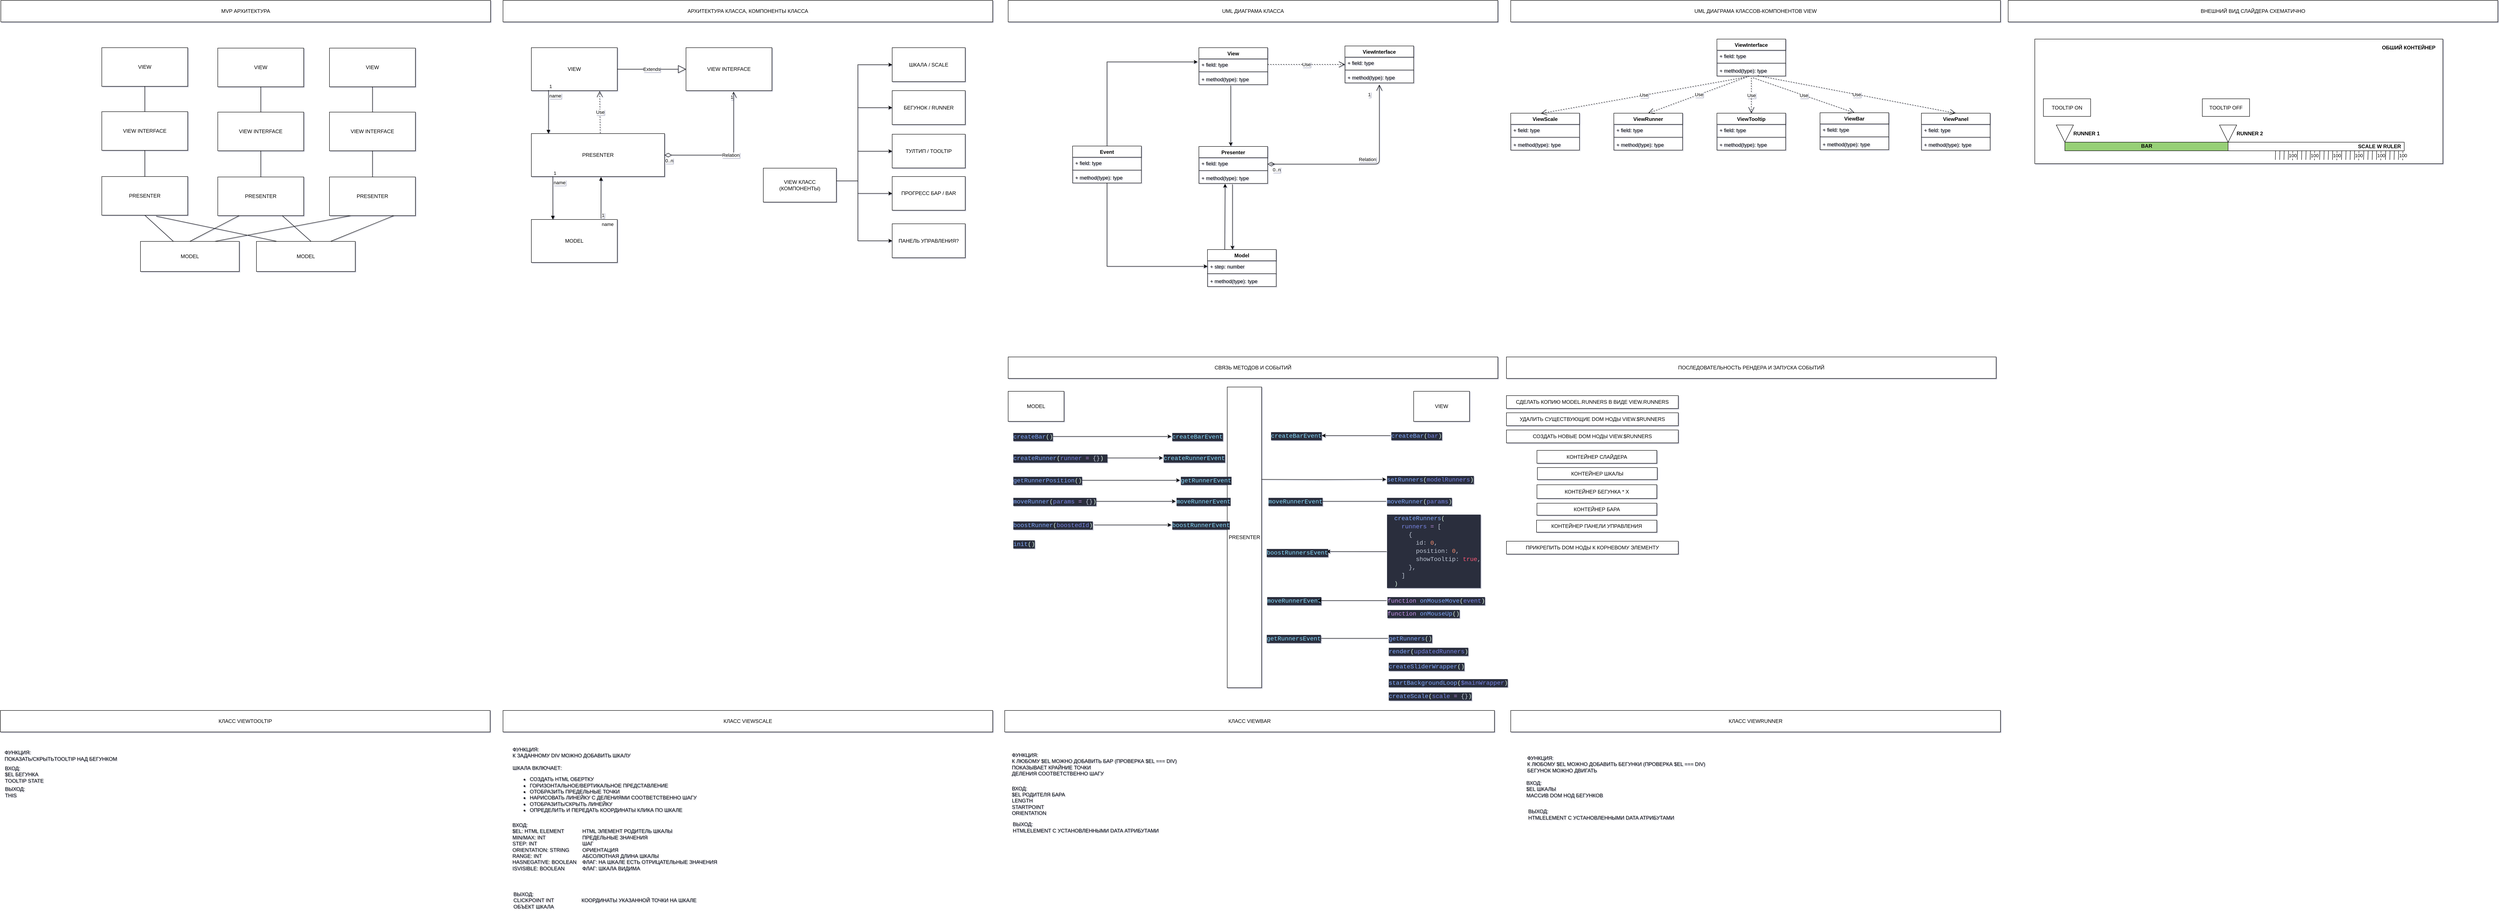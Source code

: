 <mxfile version="14.0.1" type="device"><diagram id="-biWiwkRALhkzraxLYSp" name="Арх (примитив)"><mxGraphModel dx="1373" dy="584" grid="1" gridSize="10" guides="1" tooltips="1" connect="1" arrows="1" fold="1" page="1" pageScale="1" pageWidth="1169" pageHeight="827" math="0" shadow="1"><root><mxCell id="0"/><mxCell id="1" parent="0"/><mxCell id="qD2Gg-ufP_5F8WrhXXJH-65" value="&lt;br&gt;" style="rounded=0;whiteSpace=wrap;html=1;" parent="1" vertex="1"><mxGeometry x="4750" y="110" width="950" height="290" as="geometry"/></mxCell><mxCell id="7Jmr6lYia0e2FN5bKBXC-72" value="" style="edgeStyle=orthogonalEdgeStyle;rounded=0;orthogonalLoop=1;jettySize=auto;html=1;entryX=0;entryY=0.5;entryDx=0;entryDy=0;" parent="1" source="ljneWY9IvT1hFOkZf3Y_-5" target="7Jmr6lYia0e2FN5bKBXC-68" edge="1"><mxGeometry relative="1" as="geometry"><Array as="points"><mxPoint x="2010" y="440"/><mxPoint x="2010" y="170"/></Array></mxGeometry></mxCell><mxCell id="7Jmr6lYia0e2FN5bKBXC-74" value="" style="edgeStyle=orthogonalEdgeStyle;rounded=0;orthogonalLoop=1;jettySize=auto;html=1;entryX=0;entryY=0.5;entryDx=0;entryDy=0;" parent="1" source="ljneWY9IvT1hFOkZf3Y_-5" target="7Jmr6lYia0e2FN5bKBXC-73" edge="1"><mxGeometry relative="1" as="geometry"><Array as="points"><mxPoint x="2010" y="440"/><mxPoint x="2010" y="270"/></Array></mxGeometry></mxCell><mxCell id="7Jmr6lYia0e2FN5bKBXC-77" value="" style="edgeStyle=orthogonalEdgeStyle;rounded=0;orthogonalLoop=1;jettySize=auto;html=1;" parent="1" source="ljneWY9IvT1hFOkZf3Y_-5" target="7Jmr6lYia0e2FN5bKBXC-76" edge="1"><mxGeometry relative="1" as="geometry"><Array as="points"><mxPoint x="2010" y="440"/><mxPoint x="2010" y="371"/></Array></mxGeometry></mxCell><mxCell id="7Jmr6lYia0e2FN5bKBXC-81" value="" style="edgeStyle=orthogonalEdgeStyle;rounded=0;orthogonalLoop=1;jettySize=auto;html=1;entryX=0;entryY=0.5;entryDx=0;entryDy=0;" parent="1" source="ljneWY9IvT1hFOkZf3Y_-5" target="7Jmr6lYia0e2FN5bKBXC-80" edge="1"><mxGeometry relative="1" as="geometry"><Array as="points"><mxPoint x="2010" y="440"/><mxPoint x="2010" y="580"/></Array></mxGeometry></mxCell><mxCell id="7Jmr6lYia0e2FN5bKBXC-108" value="" style="edgeStyle=orthogonalEdgeStyle;rounded=0;orthogonalLoop=1;jettySize=auto;html=1;entryX=0;entryY=0.5;entryDx=0;entryDy=0;" parent="1" source="ljneWY9IvT1hFOkZf3Y_-5" target="7Jmr6lYia0e2FN5bKBXC-109" edge="1"><mxGeometry relative="1" as="geometry"><mxPoint x="2080" y="450" as="targetPoint"/><Array as="points"><mxPoint x="2010" y="440"/><mxPoint x="2010" y="469"/></Array></mxGeometry></mxCell><mxCell id="ljneWY9IvT1hFOkZf3Y_-5" value="VIEW КЛАСС (КОМПОНЕНТЫ)" style="rounded=0;whiteSpace=wrap;html=1;" parent="1" vertex="1"><mxGeometry x="1790" y="410.5" width="170" height="79" as="geometry"/></mxCell><mxCell id="ljneWY9IvT1hFOkZf3Y_-8" value="MODEL" style="rounded=0;whiteSpace=wrap;html=1;" parent="1" vertex="1"><mxGeometry x="340" y="581" width="230" height="70" as="geometry"/></mxCell><mxCell id="ljneWY9IvT1hFOkZf3Y_-6" value="MODEL" style="rounded=0;whiteSpace=wrap;html=1;" parent="1" vertex="1"><mxGeometry x="1250" y="530" width="200" height="100" as="geometry"/></mxCell><mxCell id="YqNOef4BHp7uNc27s0cS-1" value="PRESENTER" style="rounded=0;whiteSpace=wrap;html=1;" parent="1" vertex="1"><mxGeometry x="1250" y="330" width="310" height="100" as="geometry"/></mxCell><mxCell id="YqNOef4BHp7uNc27s0cS-2" value="VIEW" style="rounded=0;whiteSpace=wrap;html=1;" parent="1" vertex="1"><mxGeometry x="1250" y="130" width="200" height="100" as="geometry"/></mxCell><mxCell id="YqNOef4BHp7uNc27s0cS-14" value="VIEW INTERFACE" style="rounded=0;whiteSpace=wrap;html=1;" parent="1" vertex="1"><mxGeometry x="1610" y="130" width="200" height="100" as="geometry"/></mxCell><mxCell id="7Jmr6lYia0e2FN5bKBXC-8" value="VIEW" style="rounded=0;whiteSpace=wrap;html=1;" parent="1" vertex="1"><mxGeometry x="520" y="131" width="200" height="90" as="geometry"/></mxCell><mxCell id="7Jmr6lYia0e2FN5bKBXC-9" value="PRESENTER" style="rounded=0;whiteSpace=wrap;html=1;" parent="1" vertex="1"><mxGeometry x="520" y="431" width="200" height="90" as="geometry"/></mxCell><mxCell id="7Jmr6lYia0e2FN5bKBXC-10" value="VIEW INTERFACE" style="rounded=0;whiteSpace=wrap;html=1;" parent="1" vertex="1"><mxGeometry x="520" y="280" width="200" height="90" as="geometry"/></mxCell><mxCell id="7Jmr6lYia0e2FN5bKBXC-14" value="MODEL" style="rounded=0;whiteSpace=wrap;html=1;" parent="1" vertex="1"><mxGeometry x="610" y="581" width="230" height="70" as="geometry"/></mxCell><mxCell id="7Jmr6lYia0e2FN5bKBXC-16" value="" style="endArrow=none;html=1;entryX=0.5;entryY=0;entryDx=0;entryDy=0;exitX=0.5;exitY=1;exitDx=0;exitDy=0;" parent="1" source="7Jmr6lYia0e2FN5bKBXC-10" target="7Jmr6lYia0e2FN5bKBXC-9" edge="1"><mxGeometry width="50" height="50" relative="1" as="geometry"><mxPoint x="620" y="370" as="sourcePoint"/><mxPoint x="620" y="431" as="targetPoint"/></mxGeometry></mxCell><mxCell id="7Jmr6lYia0e2FN5bKBXC-17" value="" style="endArrow=none;html=1;exitX=0.5;exitY=1;exitDx=0;exitDy=0;entryX=0.5;entryY=0;entryDx=0;entryDy=0;" parent="1" source="7Jmr6lYia0e2FN5bKBXC-8" target="7Jmr6lYia0e2FN5bKBXC-10" edge="1"><mxGeometry width="50" height="50" relative="1" as="geometry"><mxPoint x="619.29" y="221" as="sourcePoint"/><mxPoint x="630" y="271" as="targetPoint"/></mxGeometry></mxCell><mxCell id="7Jmr6lYia0e2FN5bKBXC-29" value="VIEW" style="rounded=0;whiteSpace=wrap;html=1;" parent="1" vertex="1"><mxGeometry x="250" y="130" width="200" height="90" as="geometry"/></mxCell><mxCell id="7Jmr6lYia0e2FN5bKBXC-30" value="PRESENTER" style="rounded=0;whiteSpace=wrap;html=1;" parent="1" vertex="1"><mxGeometry x="250" y="430" width="200" height="90" as="geometry"/></mxCell><mxCell id="7Jmr6lYia0e2FN5bKBXC-31" value="VIEW INTERFACE" style="rounded=0;whiteSpace=wrap;html=1;" parent="1" vertex="1"><mxGeometry x="250" y="279" width="200" height="90" as="geometry"/></mxCell><mxCell id="7Jmr6lYia0e2FN5bKBXC-32" value="" style="endArrow=none;html=1;entryX=0.5;entryY=0;entryDx=0;entryDy=0;exitX=0.5;exitY=1;exitDx=0;exitDy=0;" parent="1" source="7Jmr6lYia0e2FN5bKBXC-31" target="7Jmr6lYia0e2FN5bKBXC-30" edge="1"><mxGeometry width="50" height="50" relative="1" as="geometry"><mxPoint x="350" y="369" as="sourcePoint"/><mxPoint x="350" y="430" as="targetPoint"/></mxGeometry></mxCell><mxCell id="7Jmr6lYia0e2FN5bKBXC-33" value="" style="endArrow=none;html=1;exitX=0.5;exitY=1;exitDx=0;exitDy=0;entryX=0.5;entryY=0;entryDx=0;entryDy=0;" parent="1" source="7Jmr6lYia0e2FN5bKBXC-29" target="7Jmr6lYia0e2FN5bKBXC-31" edge="1"><mxGeometry width="50" height="50" relative="1" as="geometry"><mxPoint x="349.29" y="220" as="sourcePoint"/><mxPoint x="360" y="270" as="targetPoint"/></mxGeometry></mxCell><mxCell id="7Jmr6lYia0e2FN5bKBXC-34" value="VIEW" style="rounded=0;whiteSpace=wrap;html=1;" parent="1" vertex="1"><mxGeometry x="780" y="131" width="200" height="90" as="geometry"/></mxCell><mxCell id="7Jmr6lYia0e2FN5bKBXC-35" value="PRESENTER" style="rounded=0;whiteSpace=wrap;html=1;" parent="1" vertex="1"><mxGeometry x="780" y="431" width="200" height="90" as="geometry"/></mxCell><mxCell id="7Jmr6lYia0e2FN5bKBXC-36" value="VIEW INTERFACE" style="rounded=0;whiteSpace=wrap;html=1;" parent="1" vertex="1"><mxGeometry x="780" y="280" width="200" height="90" as="geometry"/></mxCell><mxCell id="7Jmr6lYia0e2FN5bKBXC-37" value="" style="endArrow=none;html=1;entryX=0.5;entryY=0;entryDx=0;entryDy=0;exitX=0.5;exitY=1;exitDx=0;exitDy=0;" parent="1" source="7Jmr6lYia0e2FN5bKBXC-36" target="7Jmr6lYia0e2FN5bKBXC-35" edge="1"><mxGeometry width="50" height="50" relative="1" as="geometry"><mxPoint x="880" y="370" as="sourcePoint"/><mxPoint x="880" y="431" as="targetPoint"/></mxGeometry></mxCell><mxCell id="7Jmr6lYia0e2FN5bKBXC-38" value="" style="endArrow=none;html=1;exitX=0.5;exitY=1;exitDx=0;exitDy=0;entryX=0.5;entryY=0;entryDx=0;entryDy=0;" parent="1" source="7Jmr6lYia0e2FN5bKBXC-34" target="7Jmr6lYia0e2FN5bKBXC-36" edge="1"><mxGeometry width="50" height="50" relative="1" as="geometry"><mxPoint x="879.29" y="221" as="sourcePoint"/><mxPoint x="890" y="271" as="targetPoint"/></mxGeometry></mxCell><mxCell id="7Jmr6lYia0e2FN5bKBXC-39" value="" style="endArrow=none;html=1;entryX=0.5;entryY=1;entryDx=0;entryDy=0;" parent="1" source="ljneWY9IvT1hFOkZf3Y_-8" target="7Jmr6lYia0e2FN5bKBXC-30" edge="1"><mxGeometry width="50" height="50" relative="1" as="geometry"><mxPoint x="510" y="391" as="sourcePoint"/><mxPoint x="560" y="341" as="targetPoint"/></mxGeometry></mxCell><mxCell id="7Jmr6lYia0e2FN5bKBXC-40" value="" style="endArrow=none;html=1;exitX=0.5;exitY=0;exitDx=0;exitDy=0;entryX=0.25;entryY=1;entryDx=0;entryDy=0;" parent="1" source="ljneWY9IvT1hFOkZf3Y_-8" target="7Jmr6lYia0e2FN5bKBXC-9" edge="1"><mxGeometry width="50" height="50" relative="1" as="geometry"><mxPoint x="510" y="391" as="sourcePoint"/><mxPoint x="560" y="341" as="targetPoint"/></mxGeometry></mxCell><mxCell id="7Jmr6lYia0e2FN5bKBXC-41" value="" style="endArrow=none;html=1;exitX=0.75;exitY=0;exitDx=0;exitDy=0;entryX=0.25;entryY=1;entryDx=0;entryDy=0;" parent="1" source="ljneWY9IvT1hFOkZf3Y_-8" target="7Jmr6lYia0e2FN5bKBXC-35" edge="1"><mxGeometry width="50" height="50" relative="1" as="geometry"><mxPoint x="510" y="391" as="sourcePoint"/><mxPoint x="560" y="341" as="targetPoint"/></mxGeometry></mxCell><mxCell id="7Jmr6lYia0e2FN5bKBXC-42" value="" style="endArrow=none;html=1;exitX=0.75;exitY=0;exitDx=0;exitDy=0;entryX=0.75;entryY=1;entryDx=0;entryDy=0;" parent="1" source="7Jmr6lYia0e2FN5bKBXC-14" target="7Jmr6lYia0e2FN5bKBXC-35" edge="1"><mxGeometry width="50" height="50" relative="1" as="geometry"><mxPoint x="510" y="391" as="sourcePoint"/><mxPoint x="560" y="341" as="targetPoint"/></mxGeometry></mxCell><mxCell id="7Jmr6lYia0e2FN5bKBXC-43" value="" style="endArrow=none;html=1;exitX=0.551;exitY=-0.005;exitDx=0;exitDy=0;exitPerimeter=0;entryX=0.75;entryY=1;entryDx=0;entryDy=0;" parent="1" source="7Jmr6lYia0e2FN5bKBXC-14" target="7Jmr6lYia0e2FN5bKBXC-9" edge="1"><mxGeometry width="50" height="50" relative="1" as="geometry"><mxPoint x="510" y="391" as="sourcePoint"/><mxPoint x="560" y="341" as="targetPoint"/></mxGeometry></mxCell><mxCell id="7Jmr6lYia0e2FN5bKBXC-44" value="" style="endArrow=none;html=1;exitX=0.203;exitY=-0.005;exitDx=0;exitDy=0;exitPerimeter=0;entryX=0.633;entryY=1.026;entryDx=0;entryDy=0;entryPerimeter=0;" parent="1" source="7Jmr6lYia0e2FN5bKBXC-14" target="7Jmr6lYia0e2FN5bKBXC-30" edge="1"><mxGeometry width="50" height="50" relative="1" as="geometry"><mxPoint x="510" y="391" as="sourcePoint"/><mxPoint x="560" y="341" as="targetPoint"/></mxGeometry></mxCell><mxCell id="7Jmr6lYia0e2FN5bKBXC-51" value="Extends" style="endArrow=block;endSize=16;endFill=0;html=1;exitX=1;exitY=0.5;exitDx=0;exitDy=0;entryX=0;entryY=0.5;entryDx=0;entryDy=0;" parent="1" source="YqNOef4BHp7uNc27s0cS-2" target="YqNOef4BHp7uNc27s0cS-14" edge="1"><mxGeometry width="160" relative="1" as="geometry"><mxPoint x="1475" y="228.57" as="sourcePoint"/><mxPoint x="1635" y="228.57" as="targetPoint"/></mxGeometry></mxCell><mxCell id="7Jmr6lYia0e2FN5bKBXC-52" value="Use" style="endArrow=open;endSize=12;dashed=1;html=1;exitX=0.517;exitY=-0.01;exitDx=0;exitDy=0;exitPerimeter=0;entryX=0.795;entryY=1.01;entryDx=0;entryDy=0;entryPerimeter=0;" parent="1" source="YqNOef4BHp7uNc27s0cS-1" target="YqNOef4BHp7uNc27s0cS-2" edge="1"><mxGeometry width="160" relative="1" as="geometry"><mxPoint x="1340" y="290" as="sourcePoint"/><mxPoint x="1500" y="290" as="targetPoint"/></mxGeometry></mxCell><mxCell id="7Jmr6lYia0e2FN5bKBXC-53" value="name" style="endArrow=block;endFill=1;html=1;edgeStyle=orthogonalEdgeStyle;align=left;verticalAlign=top;exitX=0.199;exitY=0.988;exitDx=0;exitDy=0;exitPerimeter=0;entryX=0.128;entryY=0;entryDx=0;entryDy=0;entryPerimeter=0;" parent="1" source="YqNOef4BHp7uNc27s0cS-2" target="YqNOef4BHp7uNc27s0cS-1" edge="1"><mxGeometry x="-1" relative="1" as="geometry"><mxPoint x="1210" y="280" as="sourcePoint"/><mxPoint x="1370" y="280" as="targetPoint"/></mxGeometry></mxCell><mxCell id="7Jmr6lYia0e2FN5bKBXC-54" value="1" style="edgeLabel;resizable=0;html=1;align=left;verticalAlign=bottom;" parent="7Jmr6lYia0e2FN5bKBXC-53" connectable="0" vertex="1"><mxGeometry x="-1" relative="1" as="geometry"/></mxCell><mxCell id="7Jmr6lYia0e2FN5bKBXC-55" value="name" style="endArrow=block;endFill=1;html=1;edgeStyle=orthogonalEdgeStyle;align=left;verticalAlign=top;exitX=0.81;exitY=-0.02;exitDx=0;exitDy=0;exitPerimeter=0;entryX=0.523;entryY=1.01;entryDx=0;entryDy=0;entryPerimeter=0;" parent="1" source="ljneWY9IvT1hFOkZf3Y_-6" target="YqNOef4BHp7uNc27s0cS-1" edge="1"><mxGeometry x="-1" relative="1" as="geometry"><mxPoint x="1380" y="490" as="sourcePoint"/><mxPoint x="1540" y="490" as="targetPoint"/></mxGeometry></mxCell><mxCell id="7Jmr6lYia0e2FN5bKBXC-56" value="1" style="edgeLabel;resizable=0;html=1;align=left;verticalAlign=bottom;" parent="7Jmr6lYia0e2FN5bKBXC-55" connectable="0" vertex="1"><mxGeometry x="-1" relative="1" as="geometry"/></mxCell><mxCell id="7Jmr6lYia0e2FN5bKBXC-63" value="name" style="endArrow=block;endFill=1;html=1;edgeStyle=orthogonalEdgeStyle;align=left;verticalAlign=top;exitX=0.161;exitY=1.005;exitDx=0;exitDy=0;exitPerimeter=0;entryX=0.25;entryY=0;entryDx=0;entryDy=0;" parent="1" source="YqNOef4BHp7uNc27s0cS-1" target="ljneWY9IvT1hFOkZf3Y_-6" edge="1"><mxGeometry x="-1" relative="1" as="geometry"><mxPoint x="1640" y="380" as="sourcePoint"/><mxPoint x="1800" y="380" as="targetPoint"/></mxGeometry></mxCell><mxCell id="7Jmr6lYia0e2FN5bKBXC-64" value="1" style="edgeLabel;resizable=0;html=1;align=left;verticalAlign=bottom;" parent="7Jmr6lYia0e2FN5bKBXC-63" connectable="0" vertex="1"><mxGeometry x="-1" relative="1" as="geometry"/></mxCell><mxCell id="7Jmr6lYia0e2FN5bKBXC-65" value="Relation" style="endArrow=open;html=1;endSize=12;startArrow=diamondThin;startSize=14;startFill=0;edgeStyle=orthogonalEdgeStyle;exitX=1;exitY=0.5;exitDx=0;exitDy=0;entryX=0.554;entryY=1.025;entryDx=0;entryDy=0;entryPerimeter=0;" parent="1" source="YqNOef4BHp7uNc27s0cS-1" target="YqNOef4BHp7uNc27s0cS-14" edge="1"><mxGeometry relative="1" as="geometry"><mxPoint x="1820" y="290" as="sourcePoint"/><mxPoint x="1980" y="290" as="targetPoint"/></mxGeometry></mxCell><mxCell id="7Jmr6lYia0e2FN5bKBXC-66" value="0..n" style="edgeLabel;resizable=0;html=1;align=left;verticalAlign=top;" parent="7Jmr6lYia0e2FN5bKBXC-65" connectable="0" vertex="1"><mxGeometry x="-1" relative="1" as="geometry"/></mxCell><mxCell id="7Jmr6lYia0e2FN5bKBXC-67" value="1" style="edgeLabel;resizable=0;html=1;align=right;verticalAlign=top;" parent="7Jmr6lYia0e2FN5bKBXC-65" connectable="0" vertex="1"><mxGeometry x="1" relative="1" as="geometry"/></mxCell><mxCell id="7Jmr6lYia0e2FN5bKBXC-68" value="ШКАЛА / SCALE" style="rounded=0;whiteSpace=wrap;html=1;" parent="1" vertex="1"><mxGeometry x="2090" y="130" width="170" height="79" as="geometry"/></mxCell><mxCell id="7Jmr6lYia0e2FN5bKBXC-73" value="&lt;span&gt;БЕГУНОК / RUNNER&lt;/span&gt;" style="rounded=0;whiteSpace=wrap;html=1;" parent="1" vertex="1"><mxGeometry x="2090" y="230" width="170" height="79" as="geometry"/></mxCell><mxCell id="7Jmr6lYia0e2FN5bKBXC-76" value="ТУЛТИП / TOOLTIP" style="rounded=0;whiteSpace=wrap;html=1;" parent="1" vertex="1"><mxGeometry x="2090" y="331.5" width="170" height="78.5" as="geometry"/></mxCell><mxCell id="7Jmr6lYia0e2FN5bKBXC-80" value="ПАНЕЛЬ УПРАВЛЕНИЯ?" style="whiteSpace=wrap;html=1;rounded=0;" parent="1" vertex="1"><mxGeometry x="2090" y="540" width="170" height="79" as="geometry"/></mxCell><mxCell id="7Jmr6lYia0e2FN5bKBXC-85" value="ВНЕШНИЙ ВИД СЛАЙДЕРА СХЕМАТИЧНО" style="rounded=0;whiteSpace=wrap;html=1;" parent="1" vertex="1"><mxGeometry x="4688" y="20" width="1140" height="50" as="geometry"/></mxCell><mxCell id="7Jmr6lYia0e2FN5bKBXC-98" value="КЛАСС VIEWBAR" style="rounded=0;whiteSpace=wrap;html=1;" parent="1" vertex="1"><mxGeometry x="2352" y="1673" width="1140" height="50" as="geometry"/></mxCell><mxCell id="7Jmr6lYia0e2FN5bKBXC-109" value="&lt;span&gt;ПРОГРЕСС БАР / BAR&lt;/span&gt;" style="rounded=0;whiteSpace=wrap;html=1;" parent="1" vertex="1"><mxGeometry x="2090" y="430" width="170" height="78.5" as="geometry"/></mxCell><mxCell id="7Jmr6lYia0e2FN5bKBXC-110" value="UML ДИАГРАМА КЛАССА" style="rounded=0;whiteSpace=wrap;html=1;" parent="1" vertex="1"><mxGeometry x="2360" y="20" width="1140" height="50" as="geometry"/></mxCell><mxCell id="7Jmr6lYia0e2FN5bKBXC-111" value="Model" style="swimlane;fontStyle=1;align=center;verticalAlign=top;childLayout=stackLayout;horizontal=1;startSize=26;horizontalStack=0;resizeParent=1;resizeParentMax=0;resizeLast=0;collapsible=1;marginBottom=0;" parent="1" vertex="1"><mxGeometry x="2824" y="600" width="160" height="86" as="geometry"/></mxCell><mxCell id="7Jmr6lYia0e2FN5bKBXC-112" value="+ step: number" style="text;strokeColor=none;fillColor=none;align=left;verticalAlign=top;spacingLeft=4;spacingRight=4;overflow=hidden;rotatable=0;points=[[0,0.5],[1,0.5]];portConstraint=eastwest;" parent="7Jmr6lYia0e2FN5bKBXC-111" vertex="1"><mxGeometry y="26" width="160" height="26" as="geometry"/></mxCell><mxCell id="7Jmr6lYia0e2FN5bKBXC-113" value="" style="line;strokeWidth=1;fillColor=none;align=left;verticalAlign=middle;spacingTop=-1;spacingLeft=3;spacingRight=3;rotatable=0;labelPosition=right;points=[];portConstraint=eastwest;" parent="7Jmr6lYia0e2FN5bKBXC-111" vertex="1"><mxGeometry y="52" width="160" height="8" as="geometry"/></mxCell><mxCell id="7Jmr6lYia0e2FN5bKBXC-114" value="+ method(type): type" style="text;strokeColor=none;fillColor=none;align=left;verticalAlign=top;spacingLeft=4;spacingRight=4;overflow=hidden;rotatable=0;points=[[0,0.5],[1,0.5]];portConstraint=eastwest;" parent="7Jmr6lYia0e2FN5bKBXC-111" vertex="1"><mxGeometry y="60" width="160" height="26" as="geometry"/></mxCell><mxCell id="7Jmr6lYia0e2FN5bKBXC-115" value="Presenter" style="swimlane;fontStyle=1;align=center;verticalAlign=top;childLayout=stackLayout;horizontal=1;startSize=26;horizontalStack=0;resizeParent=1;resizeParentMax=0;resizeLast=0;collapsible=1;marginBottom=0;" parent="1" vertex="1"><mxGeometry x="2804" y="360" width="160" height="86" as="geometry"/></mxCell><mxCell id="7Jmr6lYia0e2FN5bKBXC-116" value="+ field: type" style="text;strokeColor=none;fillColor=none;align=left;verticalAlign=top;spacingLeft=4;spacingRight=4;overflow=hidden;rotatable=0;points=[[0,0.5],[1,0.5]];portConstraint=eastwest;" parent="7Jmr6lYia0e2FN5bKBXC-115" vertex="1"><mxGeometry y="26" width="160" height="26" as="geometry"/></mxCell><mxCell id="7Jmr6lYia0e2FN5bKBXC-117" value="" style="line;strokeWidth=1;fillColor=none;align=left;verticalAlign=middle;spacingTop=-1;spacingLeft=3;spacingRight=3;rotatable=0;labelPosition=right;points=[];portConstraint=eastwest;" parent="7Jmr6lYia0e2FN5bKBXC-115" vertex="1"><mxGeometry y="52" width="160" height="8" as="geometry"/></mxCell><mxCell id="7Jmr6lYia0e2FN5bKBXC-118" value="+ method(type): type" style="text;strokeColor=none;fillColor=none;align=left;verticalAlign=top;spacingLeft=4;spacingRight=4;overflow=hidden;rotatable=0;points=[[0,0.5],[1,0.5]];portConstraint=eastwest;" parent="7Jmr6lYia0e2FN5bKBXC-115" vertex="1"><mxGeometry y="60" width="160" height="26" as="geometry"/></mxCell><mxCell id="7Jmr6lYia0e2FN5bKBXC-119" value="View" style="swimlane;fontStyle=1;align=center;verticalAlign=top;childLayout=stackLayout;horizontal=1;startSize=26;horizontalStack=0;resizeParent=1;resizeParentMax=0;resizeLast=0;collapsible=1;marginBottom=0;" parent="1" vertex="1"><mxGeometry x="2804" y="130" width="160" height="86" as="geometry"/></mxCell><mxCell id="7Jmr6lYia0e2FN5bKBXC-120" value="+ field: type" style="text;strokeColor=none;fillColor=none;align=left;verticalAlign=top;spacingLeft=4;spacingRight=4;overflow=hidden;rotatable=0;points=[[0,0.5],[1,0.5]];portConstraint=eastwest;" parent="7Jmr6lYia0e2FN5bKBXC-119" vertex="1"><mxGeometry y="26" width="160" height="26" as="geometry"/></mxCell><mxCell id="7Jmr6lYia0e2FN5bKBXC-121" value="" style="line;strokeWidth=1;fillColor=none;align=left;verticalAlign=middle;spacingTop=-1;spacingLeft=3;spacingRight=3;rotatable=0;labelPosition=right;points=[];portConstraint=eastwest;" parent="7Jmr6lYia0e2FN5bKBXC-119" vertex="1"><mxGeometry y="52" width="160" height="8" as="geometry"/></mxCell><mxCell id="7Jmr6lYia0e2FN5bKBXC-122" value="+ method(type): type" style="text;strokeColor=none;fillColor=none;align=left;verticalAlign=top;spacingLeft=4;spacingRight=4;overflow=hidden;rotatable=0;points=[[0,0.5],[1,0.5]];portConstraint=eastwest;" parent="7Jmr6lYia0e2FN5bKBXC-119" vertex="1"><mxGeometry y="60" width="160" height="26" as="geometry"/></mxCell><mxCell id="qD2Gg-ufP_5F8WrhXXJH-3" value="Relation" style="endArrow=open;html=1;endSize=12;startArrow=diamondThin;startSize=14;startFill=0;edgeStyle=orthogonalEdgeStyle;entryX=0.5;entryY=1.154;entryDx=0;entryDy=0;entryPerimeter=0;" parent="1" target="qD2Gg-ufP_5F8WrhXXJH-9" edge="1"><mxGeometry x="0.042" y="11" relative="1" as="geometry"><mxPoint x="2964" y="401" as="sourcePoint"/><mxPoint x="2720" y="274.2" as="targetPoint"/><Array as="points"><mxPoint x="2967" y="401"/><mxPoint x="3224" y="401"/></Array><mxPoint as="offset"/></mxGeometry></mxCell><mxCell id="qD2Gg-ufP_5F8WrhXXJH-4" value="0..n" style="edgeLabel;resizable=0;html=1;align=left;verticalAlign=top;" parent="qD2Gg-ufP_5F8WrhXXJH-3" connectable="0" vertex="1"><mxGeometry x="-1" relative="1" as="geometry"><mxPoint x="10" as="offset"/></mxGeometry></mxCell><mxCell id="qD2Gg-ufP_5F8WrhXXJH-5" value="1" style="edgeLabel;resizable=0;html=1;align=right;verticalAlign=top;" parent="qD2Gg-ufP_5F8WrhXXJH-3" connectable="0" vertex="1"><mxGeometry x="1" relative="1" as="geometry"><mxPoint x="-20" y="10" as="offset"/></mxGeometry></mxCell><mxCell id="qD2Gg-ufP_5F8WrhXXJH-6" value="ViewInterface" style="swimlane;fontStyle=1;align=center;verticalAlign=top;childLayout=stackLayout;horizontal=1;startSize=26;horizontalStack=0;resizeParent=1;resizeParentMax=0;resizeLast=0;collapsible=1;marginBottom=0;" parent="1" vertex="1"><mxGeometry x="3144" y="126" width="160" height="86" as="geometry"/></mxCell><mxCell id="qD2Gg-ufP_5F8WrhXXJH-7" value="+ field: type" style="text;strokeColor=none;fillColor=none;align=left;verticalAlign=top;spacingLeft=4;spacingRight=4;overflow=hidden;rotatable=0;points=[[0,0.5],[1,0.5]];portConstraint=eastwest;" parent="qD2Gg-ufP_5F8WrhXXJH-6" vertex="1"><mxGeometry y="26" width="160" height="26" as="geometry"/></mxCell><mxCell id="qD2Gg-ufP_5F8WrhXXJH-8" value="" style="line;strokeWidth=1;fillColor=none;align=left;verticalAlign=middle;spacingTop=-1;spacingLeft=3;spacingRight=3;rotatable=0;labelPosition=right;points=[];portConstraint=eastwest;" parent="qD2Gg-ufP_5F8WrhXXJH-6" vertex="1"><mxGeometry y="52" width="160" height="8" as="geometry"/></mxCell><mxCell id="qD2Gg-ufP_5F8WrhXXJH-9" value="+ method(type): type" style="text;strokeColor=none;fillColor=none;align=left;verticalAlign=top;spacingLeft=4;spacingRight=4;overflow=hidden;rotatable=0;points=[[0,0.5],[1,0.5]];portConstraint=eastwest;" parent="qD2Gg-ufP_5F8WrhXXJH-6" vertex="1"><mxGeometry y="60" width="160" height="26" as="geometry"/></mxCell><mxCell id="qD2Gg-ufP_5F8WrhXXJH-18" value="" style="edgeStyle=orthogonalEdgeStyle;rounded=0;orthogonalLoop=1;jettySize=auto;html=1;entryX=-0.019;entryY=0.269;entryDx=0;entryDy=0;entryPerimeter=0;" parent="1" source="qD2Gg-ufP_5F8WrhXXJH-10" target="7Jmr6lYia0e2FN5bKBXC-120" edge="1"><mxGeometry relative="1" as="geometry"><mxPoint x="3220" y="207" as="targetPoint"/></mxGeometry></mxCell><mxCell id="qD2Gg-ufP_5F8WrhXXJH-10" value="Event" style="swimlane;fontStyle=1;align=center;verticalAlign=top;childLayout=stackLayout;horizontal=1;startSize=26;horizontalStack=0;resizeParent=1;resizeParentMax=0;resizeLast=0;collapsible=1;marginBottom=0;" parent="1" vertex="1"><mxGeometry x="2510" y="359" width="160" height="86" as="geometry"/></mxCell><mxCell id="qD2Gg-ufP_5F8WrhXXJH-11" value="+ field: type" style="text;strokeColor=none;fillColor=none;align=left;verticalAlign=top;spacingLeft=4;spacingRight=4;overflow=hidden;rotatable=0;points=[[0,0.5],[1,0.5]];portConstraint=eastwest;" parent="qD2Gg-ufP_5F8WrhXXJH-10" vertex="1"><mxGeometry y="26" width="160" height="26" as="geometry"/></mxCell><mxCell id="qD2Gg-ufP_5F8WrhXXJH-12" value="" style="line;strokeWidth=1;fillColor=none;align=left;verticalAlign=middle;spacingTop=-1;spacingLeft=3;spacingRight=3;rotatable=0;labelPosition=right;points=[];portConstraint=eastwest;" parent="qD2Gg-ufP_5F8WrhXXJH-10" vertex="1"><mxGeometry y="52" width="160" height="8" as="geometry"/></mxCell><mxCell id="qD2Gg-ufP_5F8WrhXXJH-13" value="+ method(type): type" style="text;strokeColor=none;fillColor=none;align=left;verticalAlign=top;spacingLeft=4;spacingRight=4;overflow=hidden;rotatable=0;points=[[0,0.5],[1,0.5]];portConstraint=eastwest;" parent="qD2Gg-ufP_5F8WrhXXJH-10" vertex="1"><mxGeometry y="60" width="160" height="26" as="geometry"/></mxCell><mxCell id="qD2Gg-ufP_5F8WrhXXJH-19" value="" style="edgeStyle=orthogonalEdgeStyle;rounded=0;orthogonalLoop=1;jettySize=auto;html=1;" parent="1" source="qD2Gg-ufP_5F8WrhXXJH-10" target="7Jmr6lYia0e2FN5bKBXC-112" edge="1"><mxGeometry relative="1" as="geometry"><mxPoint x="3230" y="394" as="sourcePoint"/><mxPoint x="3050" y="183" as="targetPoint"/></mxGeometry></mxCell><mxCell id="qD2Gg-ufP_5F8WrhXXJH-22" value="ViewScale&#10;" style="swimlane;fontStyle=1;align=center;verticalAlign=top;childLayout=stackLayout;horizontal=1;startSize=26;horizontalStack=0;resizeParent=1;resizeParentMax=0;resizeLast=0;collapsible=1;marginBottom=0;" parent="1" vertex="1"><mxGeometry x="3530" y="282.5" width="160" height="86" as="geometry"/></mxCell><mxCell id="qD2Gg-ufP_5F8WrhXXJH-23" value="+ field: type" style="text;strokeColor=none;fillColor=none;align=left;verticalAlign=top;spacingLeft=4;spacingRight=4;overflow=hidden;rotatable=0;points=[[0,0.5],[1,0.5]];portConstraint=eastwest;" parent="qD2Gg-ufP_5F8WrhXXJH-22" vertex="1"><mxGeometry y="26" width="160" height="26" as="geometry"/></mxCell><mxCell id="qD2Gg-ufP_5F8WrhXXJH-24" value="" style="line;strokeWidth=1;fillColor=none;align=left;verticalAlign=middle;spacingTop=-1;spacingLeft=3;spacingRight=3;rotatable=0;labelPosition=right;points=[];portConstraint=eastwest;" parent="qD2Gg-ufP_5F8WrhXXJH-22" vertex="1"><mxGeometry y="52" width="160" height="8" as="geometry"/></mxCell><mxCell id="qD2Gg-ufP_5F8WrhXXJH-25" value="+ method(type): type" style="text;strokeColor=none;fillColor=none;align=left;verticalAlign=top;spacingLeft=4;spacingRight=4;overflow=hidden;rotatable=0;points=[[0,0.5],[1,0.5]];portConstraint=eastwest;" parent="qD2Gg-ufP_5F8WrhXXJH-22" vertex="1"><mxGeometry y="60" width="160" height="26" as="geometry"/></mxCell><mxCell id="qD2Gg-ufP_5F8WrhXXJH-26" value="ViewRunner&#10;" style="swimlane;fontStyle=1;align=center;verticalAlign=top;childLayout=stackLayout;horizontal=1;startSize=26;horizontalStack=0;resizeParent=1;resizeParentMax=0;resizeLast=0;collapsible=1;marginBottom=0;" parent="1" vertex="1"><mxGeometry x="3770" y="282.5" width="160" height="86" as="geometry"/></mxCell><mxCell id="qD2Gg-ufP_5F8WrhXXJH-27" value="+ field: type" style="text;strokeColor=none;fillColor=none;align=left;verticalAlign=top;spacingLeft=4;spacingRight=4;overflow=hidden;rotatable=0;points=[[0,0.5],[1,0.5]];portConstraint=eastwest;" parent="qD2Gg-ufP_5F8WrhXXJH-26" vertex="1"><mxGeometry y="26" width="160" height="26" as="geometry"/></mxCell><mxCell id="qD2Gg-ufP_5F8WrhXXJH-28" value="" style="line;strokeWidth=1;fillColor=none;align=left;verticalAlign=middle;spacingTop=-1;spacingLeft=3;spacingRight=3;rotatable=0;labelPosition=right;points=[];portConstraint=eastwest;" parent="qD2Gg-ufP_5F8WrhXXJH-26" vertex="1"><mxGeometry y="52" width="160" height="8" as="geometry"/></mxCell><mxCell id="qD2Gg-ufP_5F8WrhXXJH-29" value="+ method(type): type" style="text;strokeColor=none;fillColor=none;align=left;verticalAlign=top;spacingLeft=4;spacingRight=4;overflow=hidden;rotatable=0;points=[[0,0.5],[1,0.5]];portConstraint=eastwest;" parent="qD2Gg-ufP_5F8WrhXXJH-26" vertex="1"><mxGeometry y="60" width="160" height="26" as="geometry"/></mxCell><mxCell id="qD2Gg-ufP_5F8WrhXXJH-30" value="ViewTooltip&#10;" style="swimlane;fontStyle=1;align=center;verticalAlign=top;childLayout=stackLayout;horizontal=1;startSize=26;horizontalStack=0;resizeParent=1;resizeParentMax=0;resizeLast=0;collapsible=1;marginBottom=0;" parent="1" vertex="1"><mxGeometry x="4010" y="282.5" width="160" height="86" as="geometry"/></mxCell><mxCell id="qD2Gg-ufP_5F8WrhXXJH-31" value="+ field: type" style="text;strokeColor=none;fillColor=none;align=left;verticalAlign=top;spacingLeft=4;spacingRight=4;overflow=hidden;rotatable=0;points=[[0,0.5],[1,0.5]];portConstraint=eastwest;" parent="qD2Gg-ufP_5F8WrhXXJH-30" vertex="1"><mxGeometry y="26" width="160" height="26" as="geometry"/></mxCell><mxCell id="qD2Gg-ufP_5F8WrhXXJH-32" value="" style="line;strokeWidth=1;fillColor=none;align=left;verticalAlign=middle;spacingTop=-1;spacingLeft=3;spacingRight=3;rotatable=0;labelPosition=right;points=[];portConstraint=eastwest;" parent="qD2Gg-ufP_5F8WrhXXJH-30" vertex="1"><mxGeometry y="52" width="160" height="8" as="geometry"/></mxCell><mxCell id="qD2Gg-ufP_5F8WrhXXJH-33" value="+ method(type): type" style="text;strokeColor=none;fillColor=none;align=left;verticalAlign=top;spacingLeft=4;spacingRight=4;overflow=hidden;rotatable=0;points=[[0,0.5],[1,0.5]];portConstraint=eastwest;" parent="qD2Gg-ufP_5F8WrhXXJH-30" vertex="1"><mxGeometry y="60" width="160" height="26" as="geometry"/></mxCell><mxCell id="qD2Gg-ufP_5F8WrhXXJH-34" value="ViewBar&#10;" style="swimlane;fontStyle=1;align=center;verticalAlign=top;childLayout=stackLayout;horizontal=1;startSize=26;horizontalStack=0;resizeParent=1;resizeParentMax=0;resizeLast=0;collapsible=1;marginBottom=0;" parent="1" vertex="1"><mxGeometry x="4250" y="281.5" width="160" height="86" as="geometry"/></mxCell><mxCell id="qD2Gg-ufP_5F8WrhXXJH-35" value="+ field: type" style="text;strokeColor=none;fillColor=none;align=left;verticalAlign=top;spacingLeft=4;spacingRight=4;overflow=hidden;rotatable=0;points=[[0,0.5],[1,0.5]];portConstraint=eastwest;" parent="qD2Gg-ufP_5F8WrhXXJH-34" vertex="1"><mxGeometry y="26" width="160" height="26" as="geometry"/></mxCell><mxCell id="qD2Gg-ufP_5F8WrhXXJH-36" value="" style="line;strokeWidth=1;fillColor=none;align=left;verticalAlign=middle;spacingTop=-1;spacingLeft=3;spacingRight=3;rotatable=0;labelPosition=right;points=[];portConstraint=eastwest;" parent="qD2Gg-ufP_5F8WrhXXJH-34" vertex="1"><mxGeometry y="52" width="160" height="8" as="geometry"/></mxCell><mxCell id="qD2Gg-ufP_5F8WrhXXJH-37" value="+ method(type): type" style="text;strokeColor=none;fillColor=none;align=left;verticalAlign=top;spacingLeft=4;spacingRight=4;overflow=hidden;rotatable=0;points=[[0,0.5],[1,0.5]];portConstraint=eastwest;" parent="qD2Gg-ufP_5F8WrhXXJH-34" vertex="1"><mxGeometry y="60" width="160" height="26" as="geometry"/></mxCell><mxCell id="qD2Gg-ufP_5F8WrhXXJH-38" value="ViewPanel&#10;" style="swimlane;fontStyle=1;align=center;verticalAlign=top;childLayout=stackLayout;horizontal=1;startSize=26;horizontalStack=0;resizeParent=1;resizeParentMax=0;resizeLast=0;collapsible=1;marginBottom=0;" parent="1" vertex="1"><mxGeometry x="4486" y="282.5" width="160" height="86" as="geometry"/></mxCell><mxCell id="qD2Gg-ufP_5F8WrhXXJH-39" value="+ field: type" style="text;strokeColor=none;fillColor=none;align=left;verticalAlign=top;spacingLeft=4;spacingRight=4;overflow=hidden;rotatable=0;points=[[0,0.5],[1,0.5]];portConstraint=eastwest;" parent="qD2Gg-ufP_5F8WrhXXJH-38" vertex="1"><mxGeometry y="26" width="160" height="26" as="geometry"/></mxCell><mxCell id="qD2Gg-ufP_5F8WrhXXJH-40" value="" style="line;strokeWidth=1;fillColor=none;align=left;verticalAlign=middle;spacingTop=-1;spacingLeft=3;spacingRight=3;rotatable=0;labelPosition=right;points=[];portConstraint=eastwest;" parent="qD2Gg-ufP_5F8WrhXXJH-38" vertex="1"><mxGeometry y="52" width="160" height="8" as="geometry"/></mxCell><mxCell id="qD2Gg-ufP_5F8WrhXXJH-41" value="+ method(type): type" style="text;strokeColor=none;fillColor=none;align=left;verticalAlign=top;spacingLeft=4;spacingRight=4;overflow=hidden;rotatable=0;points=[[0,0.5],[1,0.5]];portConstraint=eastwest;" parent="qD2Gg-ufP_5F8WrhXXJH-38" vertex="1"><mxGeometry y="60" width="160" height="26" as="geometry"/></mxCell><mxCell id="qD2Gg-ufP_5F8WrhXXJH-43" value="" style="endArrow=classic;html=1;exitX=0.463;exitY=1.077;exitDx=0;exitDy=0;exitPerimeter=0;entryX=0.463;entryY=-0.012;entryDx=0;entryDy=0;entryPerimeter=0;" parent="1" source="7Jmr6lYia0e2FN5bKBXC-122" target="7Jmr6lYia0e2FN5bKBXC-115" edge="1"><mxGeometry width="50" height="50" relative="1" as="geometry"><mxPoint x="2814" y="480" as="sourcePoint"/><mxPoint x="2864" y="430" as="targetPoint"/></mxGeometry></mxCell><mxCell id="qD2Gg-ufP_5F8WrhXXJH-44" value="" style="endArrow=classic;html=1;exitX=0.488;exitY=1.077;exitDx=0;exitDy=0;exitPerimeter=0;entryX=0.363;entryY=0;entryDx=0;entryDy=0;entryPerimeter=0;" parent="1" source="7Jmr6lYia0e2FN5bKBXC-118" target="7Jmr6lYia0e2FN5bKBXC-111" edge="1"><mxGeometry width="50" height="50" relative="1" as="geometry"><mxPoint x="2814" y="480" as="sourcePoint"/><mxPoint x="2864" y="430" as="targetPoint"/></mxGeometry></mxCell><mxCell id="qD2Gg-ufP_5F8WrhXXJH-45" value="" style="endArrow=classic;html=1;exitX=0.25;exitY=0;exitDx=0;exitDy=0;entryX=0.381;entryY=1.038;entryDx=0;entryDy=0;entryPerimeter=0;" parent="1" source="7Jmr6lYia0e2FN5bKBXC-111" target="7Jmr6lYia0e2FN5bKBXC-118" edge="1"><mxGeometry width="50" height="50" relative="1" as="geometry"><mxPoint x="3084" y="440" as="sourcePoint"/><mxPoint x="3134" y="390" as="targetPoint"/></mxGeometry></mxCell><mxCell id="qD2Gg-ufP_5F8WrhXXJH-46" value="MVP АРХИТЕКТУРА" style="rounded=0;whiteSpace=wrap;html=1;" parent="1" vertex="1"><mxGeometry x="15" y="20" width="1140" height="50" as="geometry"/></mxCell><mxCell id="qD2Gg-ufP_5F8WrhXXJH-47" value="АРХИТЕКТУРА КЛАССА, КОМПОНЕНТЫ КЛАССА" style="rounded=0;whiteSpace=wrap;html=1;" parent="1" vertex="1"><mxGeometry x="1184" y="20" width="1140" height="50" as="geometry"/></mxCell><mxCell id="qD2Gg-ufP_5F8WrhXXJH-48" value="UML ДИАГРАМА КЛАССОВ-КОМПОНЕНТОВ VIEW" style="rounded=0;whiteSpace=wrap;html=1;" parent="1" vertex="1"><mxGeometry x="3530" y="20" width="1140" height="50" as="geometry"/></mxCell><mxCell id="qD2Gg-ufP_5F8WrhXXJH-49" value="ViewInterface" style="swimlane;fontStyle=1;align=center;verticalAlign=top;childLayout=stackLayout;horizontal=1;startSize=26;horizontalStack=0;resizeParent=1;resizeParentMax=0;resizeLast=0;collapsible=1;marginBottom=0;" parent="1" vertex="1"><mxGeometry x="4010" y="110" width="160" height="86" as="geometry"/></mxCell><mxCell id="qD2Gg-ufP_5F8WrhXXJH-50" value="+ field: type" style="text;strokeColor=none;fillColor=none;align=left;verticalAlign=top;spacingLeft=4;spacingRight=4;overflow=hidden;rotatable=0;points=[[0,0.5],[1,0.5]];portConstraint=eastwest;" parent="qD2Gg-ufP_5F8WrhXXJH-49" vertex="1"><mxGeometry y="26" width="160" height="26" as="geometry"/></mxCell><mxCell id="qD2Gg-ufP_5F8WrhXXJH-51" value="" style="line;strokeWidth=1;fillColor=none;align=left;verticalAlign=middle;spacingTop=-1;spacingLeft=3;spacingRight=3;rotatable=0;labelPosition=right;points=[];portConstraint=eastwest;" parent="qD2Gg-ufP_5F8WrhXXJH-49" vertex="1"><mxGeometry y="52" width="160" height="8" as="geometry"/></mxCell><mxCell id="qD2Gg-ufP_5F8WrhXXJH-52" value="+ method(type): type" style="text;strokeColor=none;fillColor=none;align=left;verticalAlign=top;spacingLeft=4;spacingRight=4;overflow=hidden;rotatable=0;points=[[0,0.5],[1,0.5]];portConstraint=eastwest;" parent="qD2Gg-ufP_5F8WrhXXJH-49" vertex="1"><mxGeometry y="60" width="160" height="26" as="geometry"/></mxCell><mxCell id="qD2Gg-ufP_5F8WrhXXJH-60" value="Use" style="endArrow=open;endSize=12;dashed=1;html=1;exitX=0.438;exitY=1.077;exitDx=0;exitDy=0;exitPerimeter=0;entryX=0.438;entryY=0.006;entryDx=0;entryDy=0;entryPerimeter=0;" parent="1" source="qD2Gg-ufP_5F8WrhXXJH-52" target="qD2Gg-ufP_5F8WrhXXJH-22" edge="1"><mxGeometry width="160" relative="1" as="geometry"><mxPoint x="3970" y="470" as="sourcePoint"/><mxPoint x="4130" y="470" as="targetPoint"/></mxGeometry></mxCell><mxCell id="qD2Gg-ufP_5F8WrhXXJH-61" value="Use" style="endArrow=open;endSize=12;dashed=1;html=1;exitX=0.469;exitY=1;exitDx=0;exitDy=0;exitPerimeter=0;entryX=0.5;entryY=0;entryDx=0;entryDy=0;" parent="1" source="qD2Gg-ufP_5F8WrhXXJH-52" target="qD2Gg-ufP_5F8WrhXXJH-26" edge="1"><mxGeometry width="160" relative="1" as="geometry"><mxPoint x="4090.08" y="208.002" as="sourcePoint"/><mxPoint x="3610.08" y="293.016" as="targetPoint"/></mxGeometry></mxCell><mxCell id="qD2Gg-ufP_5F8WrhXXJH-62" value="Use" style="endArrow=open;endSize=12;dashed=1;html=1;exitX=0.5;exitY=1.154;exitDx=0;exitDy=0;exitPerimeter=0;entryX=0.5;entryY=0;entryDx=0;entryDy=0;" parent="1" source="qD2Gg-ufP_5F8WrhXXJH-52" target="qD2Gg-ufP_5F8WrhXXJH-30" edge="1"><mxGeometry width="160" relative="1" as="geometry"><mxPoint x="4095.04" y="206" as="sourcePoint"/><mxPoint x="3860" y="292.5" as="targetPoint"/></mxGeometry></mxCell><mxCell id="qD2Gg-ufP_5F8WrhXXJH-63" value="Use" style="endArrow=open;endSize=12;dashed=1;html=1;exitX=0.525;exitY=1.154;exitDx=0;exitDy=0;exitPerimeter=0;entryX=0.5;entryY=0;entryDx=0;entryDy=0;" parent="1" source="qD2Gg-ufP_5F8WrhXXJH-52" target="qD2Gg-ufP_5F8WrhXXJH-34" edge="1"><mxGeometry width="160" relative="1" as="geometry"><mxPoint x="4100" y="210.004" as="sourcePoint"/><mxPoint x="4100" y="292.5" as="targetPoint"/></mxGeometry></mxCell><mxCell id="qD2Gg-ufP_5F8WrhXXJH-64" value="Use" style="endArrow=open;endSize=12;dashed=1;html=1;exitX=0.594;exitY=0.962;exitDx=0;exitDy=0;exitPerimeter=0;entryX=0.5;entryY=0;entryDx=0;entryDy=0;" parent="1" source="qD2Gg-ufP_5F8WrhXXJH-52" target="qD2Gg-ufP_5F8WrhXXJH-38" edge="1"><mxGeometry width="160" relative="1" as="geometry"><mxPoint x="4104" y="210.004" as="sourcePoint"/><mxPoint x="4340" y="291.5" as="targetPoint"/></mxGeometry></mxCell><mxCell id="qD2Gg-ufP_5F8WrhXXJH-66" value="" style="rounded=0;whiteSpace=wrap;html=1;" parent="1" vertex="1"><mxGeometry x="4820" y="350" width="790" height="20" as="geometry"/></mxCell><mxCell id="qD2Gg-ufP_5F8WrhXXJH-67" value="ОБШИЙ КОНТЕЙНЕР" style="text;html=1;resizable=0;autosize=1;align=center;verticalAlign=middle;points=[];fillColor=none;strokeColor=none;rounded=0;fontStyle=1" parent="1" vertex="1"><mxGeometry x="5550" y="120" width="140" height="20" as="geometry"/></mxCell><mxCell id="qD2Gg-ufP_5F8WrhXXJH-68" value="" style="triangle;whiteSpace=wrap;html=1;rotation=90;" parent="1" vertex="1"><mxGeometry x="4800" y="310" width="40" height="40" as="geometry"/></mxCell><mxCell id="qD2Gg-ufP_5F8WrhXXJH-69" value="RUNNER 1" style="text;html=1;resizable=0;autosize=1;align=center;verticalAlign=middle;points=[];fillColor=none;strokeColor=none;rounded=0;fontStyle=1" parent="1" vertex="1"><mxGeometry x="4830" y="320" width="80" height="20" as="geometry"/></mxCell><mxCell id="qD2Gg-ufP_5F8WrhXXJH-71" value="" style="triangle;whiteSpace=wrap;html=1;rotation=90;" parent="1" vertex="1"><mxGeometry x="5180" y="310" width="40" height="40" as="geometry"/></mxCell><mxCell id="qD2Gg-ufP_5F8WrhXXJH-72" value="RUNNER 2" style="text;html=1;resizable=0;autosize=1;align=center;verticalAlign=middle;points=[];fillColor=none;strokeColor=none;rounded=0;fontStyle=1" parent="1" vertex="1"><mxGeometry x="5210" y="320" width="80" height="20" as="geometry"/></mxCell><mxCell id="qD2Gg-ufP_5F8WrhXXJH-73" value="SCALE W RULER" style="text;html=1;resizable=0;autosize=1;align=center;verticalAlign=middle;points=[];fillColor=none;strokeColor=none;rounded=0;fontStyle=1" parent="1" vertex="1"><mxGeometry x="5492" y="350" width="120" height="20" as="geometry"/></mxCell><mxCell id="qD2Gg-ufP_5F8WrhXXJH-76" value="" style="rounded=0;whiteSpace=wrap;html=1;fillColor=#97D077;" parent="1" vertex="1"><mxGeometry x="4820" y="350" width="380" height="20" as="geometry"/></mxCell><mxCell id="qD2Gg-ufP_5F8WrhXXJH-77" value="BAR" style="text;html=1;resizable=0;autosize=1;align=center;verticalAlign=middle;points=[];fillColor=none;strokeColor=none;rounded=0;fontStyle=1" parent="1" vertex="1"><mxGeometry x="4990" y="349" width="40" height="20" as="geometry"/></mxCell><mxCell id="qD2Gg-ufP_5F8WrhXXJH-78" value="" style="endArrow=none;html=1;entryX=0.621;entryY=0.952;entryDx=0;entryDy=0;entryPerimeter=0;" parent="1" edge="1"><mxGeometry width="50" height="50" relative="1" as="geometry"><mxPoint x="5310" y="391" as="sourcePoint"/><mxPoint x="5310.59" y="370.04" as="targetPoint"/></mxGeometry></mxCell><mxCell id="qD2Gg-ufP_5F8WrhXXJH-79" value="" style="endArrow=none;html=1;entryX=0.621;entryY=0.952;entryDx=0;entryDy=0;entryPerimeter=0;" parent="1" edge="1"><mxGeometry width="50" height="50" relative="1" as="geometry"><mxPoint x="5320" y="391" as="sourcePoint"/><mxPoint x="5320.59" y="370.04" as="targetPoint"/></mxGeometry></mxCell><mxCell id="qD2Gg-ufP_5F8WrhXXJH-80" value="" style="endArrow=none;html=1;entryX=0.621;entryY=0.952;entryDx=0;entryDy=0;entryPerimeter=0;" parent="1" edge="1"><mxGeometry width="50" height="50" relative="1" as="geometry"><mxPoint x="5340" y="390.96" as="sourcePoint"/><mxPoint x="5340.59" y="370.0" as="targetPoint"/></mxGeometry></mxCell><mxCell id="qD2Gg-ufP_5F8WrhXXJH-81" value="" style="endArrow=none;html=1;entryX=0.621;entryY=0.952;entryDx=0;entryDy=0;entryPerimeter=0;" parent="1" edge="1"><mxGeometry width="50" height="50" relative="1" as="geometry"><mxPoint x="5330" y="391.0" as="sourcePoint"/><mxPoint x="5330.59" y="370.04" as="targetPoint"/></mxGeometry></mxCell><mxCell id="qD2Gg-ufP_5F8WrhXXJH-83" value="100" style="endArrow=none;html=1;entryX=0.621;entryY=0.952;entryDx=0;entryDy=0;entryPerimeter=0;" parent="1" edge="1"><mxGeometry width="50" height="50" relative="1" as="geometry"><mxPoint x="5350" y="391.96" as="sourcePoint"/><mxPoint x="5350.59" y="371.0" as="targetPoint"/></mxGeometry></mxCell><mxCell id="qD2Gg-ufP_5F8WrhXXJH-86" value="" style="endArrow=none;html=1;entryX=0.621;entryY=0.952;entryDx=0;entryDy=0;entryPerimeter=0;" parent="1" edge="1"><mxGeometry width="50" height="50" relative="1" as="geometry"><mxPoint x="5361" y="391" as="sourcePoint"/><mxPoint x="5361.59" y="370.04" as="targetPoint"/></mxGeometry></mxCell><mxCell id="qD2Gg-ufP_5F8WrhXXJH-87" value="" style="endArrow=none;html=1;entryX=0.621;entryY=0.952;entryDx=0;entryDy=0;entryPerimeter=0;" parent="1" edge="1"><mxGeometry width="50" height="50" relative="1" as="geometry"><mxPoint x="5371" y="391" as="sourcePoint"/><mxPoint x="5371.59" y="370.04" as="targetPoint"/></mxGeometry></mxCell><mxCell id="qD2Gg-ufP_5F8WrhXXJH-88" value="" style="endArrow=none;html=1;entryX=0.621;entryY=0.952;entryDx=0;entryDy=0;entryPerimeter=0;" parent="1" edge="1"><mxGeometry width="50" height="50" relative="1" as="geometry"><mxPoint x="5391" y="390.96" as="sourcePoint"/><mxPoint x="5391.59" y="370.0" as="targetPoint"/></mxGeometry></mxCell><mxCell id="qD2Gg-ufP_5F8WrhXXJH-89" value="" style="endArrow=none;html=1;entryX=0.621;entryY=0.952;entryDx=0;entryDy=0;entryPerimeter=0;" parent="1" edge="1"><mxGeometry width="50" height="50" relative="1" as="geometry"><mxPoint x="5381" y="391.0" as="sourcePoint"/><mxPoint x="5381.59" y="370.04" as="targetPoint"/></mxGeometry></mxCell><mxCell id="qD2Gg-ufP_5F8WrhXXJH-90" value="100" style="endArrow=none;html=1;entryX=0.621;entryY=0.952;entryDx=0;entryDy=0;entryPerimeter=0;" parent="1" edge="1"><mxGeometry width="50" height="50" relative="1" as="geometry"><mxPoint x="5401" y="391.96" as="sourcePoint"/><mxPoint x="5401.59" y="371.0" as="targetPoint"/></mxGeometry></mxCell><mxCell id="qD2Gg-ufP_5F8WrhXXJH-91" value="" style="endArrow=none;html=1;entryX=0.621;entryY=0.952;entryDx=0;entryDy=0;entryPerimeter=0;" parent="1" edge="1"><mxGeometry width="50" height="50" relative="1" as="geometry"><mxPoint x="5413" y="391" as="sourcePoint"/><mxPoint x="5413.59" y="370.04" as="targetPoint"/></mxGeometry></mxCell><mxCell id="qD2Gg-ufP_5F8WrhXXJH-92" value="" style="endArrow=none;html=1;entryX=0.621;entryY=0.952;entryDx=0;entryDy=0;entryPerimeter=0;" parent="1" edge="1"><mxGeometry width="50" height="50" relative="1" as="geometry"><mxPoint x="5423" y="391" as="sourcePoint"/><mxPoint x="5423.59" y="370.04" as="targetPoint"/></mxGeometry></mxCell><mxCell id="qD2Gg-ufP_5F8WrhXXJH-93" value="" style="endArrow=none;html=1;entryX=0.621;entryY=0.952;entryDx=0;entryDy=0;entryPerimeter=0;" parent="1" edge="1"><mxGeometry width="50" height="50" relative="1" as="geometry"><mxPoint x="5443" y="390.96" as="sourcePoint"/><mxPoint x="5443.59" y="370.0" as="targetPoint"/></mxGeometry></mxCell><mxCell id="qD2Gg-ufP_5F8WrhXXJH-94" value="" style="endArrow=none;html=1;entryX=0.621;entryY=0.952;entryDx=0;entryDy=0;entryPerimeter=0;" parent="1" edge="1"><mxGeometry width="50" height="50" relative="1" as="geometry"><mxPoint x="5433" y="391.0" as="sourcePoint"/><mxPoint x="5433.59" y="370.04" as="targetPoint"/></mxGeometry></mxCell><mxCell id="qD2Gg-ufP_5F8WrhXXJH-95" value="100" style="endArrow=none;html=1;entryX=0.621;entryY=0.952;entryDx=0;entryDy=0;entryPerimeter=0;" parent="1" edge="1"><mxGeometry width="50" height="50" relative="1" as="geometry"><mxPoint x="5453" y="391.96" as="sourcePoint"/><mxPoint x="5453.59" y="371.0" as="targetPoint"/></mxGeometry></mxCell><mxCell id="qD2Gg-ufP_5F8WrhXXJH-96" value="" style="endArrow=none;html=1;entryX=0.621;entryY=0.952;entryDx=0;entryDy=0;entryPerimeter=0;" parent="1" edge="1"><mxGeometry width="50" height="50" relative="1" as="geometry"><mxPoint x="5464" y="391" as="sourcePoint"/><mxPoint x="5464.59" y="370.04" as="targetPoint"/></mxGeometry></mxCell><mxCell id="qD2Gg-ufP_5F8WrhXXJH-97" value="" style="endArrow=none;html=1;entryX=0.621;entryY=0.952;entryDx=0;entryDy=0;entryPerimeter=0;" parent="1" edge="1"><mxGeometry width="50" height="50" relative="1" as="geometry"><mxPoint x="5474" y="391" as="sourcePoint"/><mxPoint x="5474.59" y="370.04" as="targetPoint"/></mxGeometry></mxCell><mxCell id="qD2Gg-ufP_5F8WrhXXJH-98" value="" style="endArrow=none;html=1;entryX=0.621;entryY=0.952;entryDx=0;entryDy=0;entryPerimeter=0;" parent="1" edge="1"><mxGeometry width="50" height="50" relative="1" as="geometry"><mxPoint x="5494" y="390.96" as="sourcePoint"/><mxPoint x="5494.59" y="370.0" as="targetPoint"/></mxGeometry></mxCell><mxCell id="qD2Gg-ufP_5F8WrhXXJH-99" value="" style="endArrow=none;html=1;entryX=0.621;entryY=0.952;entryDx=0;entryDy=0;entryPerimeter=0;" parent="1" edge="1"><mxGeometry width="50" height="50" relative="1" as="geometry"><mxPoint x="5484" y="391.0" as="sourcePoint"/><mxPoint x="5484.59" y="370.04" as="targetPoint"/></mxGeometry></mxCell><mxCell id="qD2Gg-ufP_5F8WrhXXJH-100" value="100" style="endArrow=none;html=1;entryX=0.621;entryY=0.952;entryDx=0;entryDy=0;entryPerimeter=0;" parent="1" edge="1"><mxGeometry width="50" height="50" relative="1" as="geometry"><mxPoint x="5504" y="391.96" as="sourcePoint"/><mxPoint x="5504.59" y="371.0" as="targetPoint"/></mxGeometry></mxCell><mxCell id="qD2Gg-ufP_5F8WrhXXJH-121" value="" style="endArrow=none;html=1;entryX=0.621;entryY=0.952;entryDx=0;entryDy=0;entryPerimeter=0;" parent="1" edge="1"><mxGeometry width="50" height="50" relative="1" as="geometry"><mxPoint x="5515.41" y="391" as="sourcePoint"/><mxPoint x="5516" y="370.04" as="targetPoint"/></mxGeometry></mxCell><mxCell id="qD2Gg-ufP_5F8WrhXXJH-122" value="" style="endArrow=none;html=1;entryX=0.621;entryY=0.952;entryDx=0;entryDy=0;entryPerimeter=0;" parent="1" edge="1"><mxGeometry width="50" height="50" relative="1" as="geometry"><mxPoint x="5525.41" y="391" as="sourcePoint"/><mxPoint x="5526" y="370.04" as="targetPoint"/></mxGeometry></mxCell><mxCell id="qD2Gg-ufP_5F8WrhXXJH-123" value="" style="endArrow=none;html=1;entryX=0.621;entryY=0.952;entryDx=0;entryDy=0;entryPerimeter=0;" parent="1" edge="1"><mxGeometry width="50" height="50" relative="1" as="geometry"><mxPoint x="5545.41" y="390.96" as="sourcePoint"/><mxPoint x="5546" y="370.0" as="targetPoint"/></mxGeometry></mxCell><mxCell id="qD2Gg-ufP_5F8WrhXXJH-124" value="" style="endArrow=none;html=1;entryX=0.621;entryY=0.952;entryDx=0;entryDy=0;entryPerimeter=0;" parent="1" edge="1"><mxGeometry width="50" height="50" relative="1" as="geometry"><mxPoint x="5535.41" y="391.0" as="sourcePoint"/><mxPoint x="5536" y="370.04" as="targetPoint"/></mxGeometry></mxCell><mxCell id="qD2Gg-ufP_5F8WrhXXJH-125" value="100" style="endArrow=none;html=1;entryX=0.621;entryY=0.952;entryDx=0;entryDy=0;entryPerimeter=0;" parent="1" edge="1"><mxGeometry width="50" height="50" relative="1" as="geometry"><mxPoint x="5555.41" y="391.96" as="sourcePoint"/><mxPoint x="5556.0" y="371.0" as="targetPoint"/></mxGeometry></mxCell><mxCell id="qD2Gg-ufP_5F8WrhXXJH-126" value="" style="endArrow=none;html=1;entryX=0.621;entryY=0.952;entryDx=0;entryDy=0;entryPerimeter=0;" parent="1" edge="1"><mxGeometry width="50" height="50" relative="1" as="geometry"><mxPoint x="5566.41" y="391" as="sourcePoint"/><mxPoint x="5567" y="370.04" as="targetPoint"/></mxGeometry></mxCell><mxCell id="qD2Gg-ufP_5F8WrhXXJH-127" value="" style="endArrow=none;html=1;entryX=0.621;entryY=0.952;entryDx=0;entryDy=0;entryPerimeter=0;" parent="1" edge="1"><mxGeometry width="50" height="50" relative="1" as="geometry"><mxPoint x="5576.41" y="391" as="sourcePoint"/><mxPoint x="5577" y="370.04" as="targetPoint"/></mxGeometry></mxCell><mxCell id="qD2Gg-ufP_5F8WrhXXJH-128" value="" style="endArrow=none;html=1;entryX=0.621;entryY=0.952;entryDx=0;entryDy=0;entryPerimeter=0;" parent="1" edge="1"><mxGeometry width="50" height="50" relative="1" as="geometry"><mxPoint x="5596.41" y="390.96" as="sourcePoint"/><mxPoint x="5597" y="370.0" as="targetPoint"/></mxGeometry></mxCell><mxCell id="qD2Gg-ufP_5F8WrhXXJH-129" value="" style="endArrow=none;html=1;entryX=0.621;entryY=0.952;entryDx=0;entryDy=0;entryPerimeter=0;" parent="1" edge="1"><mxGeometry width="50" height="50" relative="1" as="geometry"><mxPoint x="5586.41" y="391.0" as="sourcePoint"/><mxPoint x="5587" y="370.04" as="targetPoint"/></mxGeometry></mxCell><mxCell id="qD2Gg-ufP_5F8WrhXXJH-130" value="100" style="endArrow=none;html=1;entryX=0.621;entryY=0.952;entryDx=0;entryDy=0;entryPerimeter=0;" parent="1" edge="1"><mxGeometry width="50" height="50" relative="1" as="geometry"><mxPoint x="5606.41" y="391.96" as="sourcePoint"/><mxPoint x="5607.0" y="371.0" as="targetPoint"/></mxGeometry></mxCell><mxCell id="qD2Gg-ufP_5F8WrhXXJH-132" value="TOOLTIP ON" style="rounded=0;whiteSpace=wrap;html=1;fillColor=none;" parent="1" vertex="1"><mxGeometry x="4770" y="249" width="110" height="41" as="geometry"/></mxCell><mxCell id="qD2Gg-ufP_5F8WrhXXJH-133" value="TOOLTIP OFF" style="rounded=0;whiteSpace=wrap;html=1;fillColor=none;" parent="1" vertex="1"><mxGeometry x="5140" y="249" width="110" height="41" as="geometry"/></mxCell><mxCell id="ct1f4zwX8xxT65rx3B1P-1" value="СВЯЗЬ МЕТОДОВ И СОБЫТИЙ" style="rounded=0;whiteSpace=wrap;html=1;" parent="1" vertex="1"><mxGeometry x="2360" y="850" width="1140" height="50" as="geometry"/></mxCell><mxCell id="ct1f4zwX8xxT65rx3B1P-51" style="edgeStyle=orthogonalEdgeStyle;rounded=0;orthogonalLoop=1;jettySize=auto;html=1;entryX=0;entryY=0.5;entryDx=0;entryDy=0;" parent="1" source="ct1f4zwX8xxT65rx3B1P-6" target="ct1f4zwX8xxT65rx3B1P-52" edge="1"><mxGeometry relative="1" as="geometry"><mxPoint x="2620" y="1035" as="targetPoint"/></mxGeometry></mxCell><mxCell id="ct1f4zwX8xxT65rx3B1P-6" value="&lt;div style=&quot;color: rgb(191, 199, 213); background-color: rgb(41, 45, 62); font-family: consolas, &amp;quot;courier new&amp;quot;, monospace; font-weight: normal; font-size: 14px; line-height: 19px;&quot;&gt;&lt;div&gt;&lt;span style=&quot;color: #82aaff&quot;&gt;createBar&lt;/span&gt;&lt;span style=&quot;color: #d9f5dd&quot;&gt;()&lt;/span&gt;&lt;/div&gt;&lt;/div&gt;" style="text;whiteSpace=wrap;html=1;" parent="1" vertex="1"><mxGeometry x="2370" y="1020" width="90" height="30" as="geometry"/></mxCell><mxCell id="ct1f4zwX8xxT65rx3B1P-56" value="" style="edgeStyle=orthogonalEdgeStyle;rounded=0;orthogonalLoop=1;jettySize=auto;html=1;" parent="1" source="ct1f4zwX8xxT65rx3B1P-7" target="ct1f4zwX8xxT65rx3B1P-55" edge="1"><mxGeometry relative="1" as="geometry"/></mxCell><mxCell id="ct1f4zwX8xxT65rx3B1P-7" value="&lt;div style=&quot;color: rgb(191, 199, 213); background-color: rgb(41, 45, 62); font-family: consolas, &amp;quot;courier new&amp;quot;, monospace; font-weight: normal; font-size: 14px; line-height: 19px;&quot;&gt;&lt;div&gt;&lt;span style=&quot;color: #82aaff&quot;&gt;createRunner&lt;/span&gt;&lt;span style=&quot;color: #d9f5dd&quot;&gt;(&lt;/span&gt;&lt;span style=&quot;color: #7986e7&quot;&gt;runner&lt;/span&gt;&lt;span style=&quot;color: #bfc7d5&quot;&gt;&amp;nbsp;&lt;/span&gt;&lt;span style=&quot;color: #c792ea&quot;&gt;=&lt;/span&gt;&lt;span style=&quot;color: #bfc7d5&quot;&gt;&amp;nbsp;{}&lt;/span&gt;&lt;span style=&quot;color: #d9f5dd&quot;&gt;)&lt;/span&gt;&lt;span style=&quot;color: #bfc7d5&quot;&gt;&amp;nbsp;&lt;/span&gt;&lt;/div&gt;&lt;/div&gt;" style="text;whiteSpace=wrap;html=1;" parent="1" vertex="1"><mxGeometry x="2370" y="1070" width="210" height="30" as="geometry"/></mxCell><mxCell id="ct1f4zwX8xxT65rx3B1P-60" value="" style="edgeStyle=orthogonalEdgeStyle;rounded=0;orthogonalLoop=1;jettySize=auto;html=1;" parent="1" source="ct1f4zwX8xxT65rx3B1P-8" target="ct1f4zwX8xxT65rx3B1P-59" edge="1"><mxGeometry relative="1" as="geometry"/></mxCell><mxCell id="ct1f4zwX8xxT65rx3B1P-8" value="&lt;div style=&quot;color: rgb(191, 199, 213); background-color: rgb(41, 45, 62); font-family: consolas, &amp;quot;courier new&amp;quot;, monospace; font-weight: normal; font-size: 14px; line-height: 19px;&quot;&gt;&lt;div&gt;&lt;span style=&quot;color: #82aaff&quot;&gt;getRunnerPosition&lt;/span&gt;&lt;span style=&quot;color: #d9f5dd&quot;&gt;()&lt;/span&gt;&lt;/div&gt;&lt;/div&gt;" style="text;whiteSpace=wrap;html=1;" parent="1" vertex="1"><mxGeometry x="2370" y="1122" width="160" height="30" as="geometry"/></mxCell><mxCell id="ct1f4zwX8xxT65rx3B1P-65" value="" style="edgeStyle=orthogonalEdgeStyle;rounded=0;orthogonalLoop=1;jettySize=auto;html=1;" parent="1" source="ct1f4zwX8xxT65rx3B1P-9" target="ct1f4zwX8xxT65rx3B1P-64" edge="1"><mxGeometry relative="1" as="geometry"/></mxCell><mxCell id="ct1f4zwX8xxT65rx3B1P-9" value="&lt;div style=&quot;color: rgb(191, 199, 213); background-color: rgb(41, 45, 62); font-family: consolas, &amp;quot;courier new&amp;quot;, monospace; font-weight: normal; font-size: 14px; line-height: 19px;&quot;&gt;&lt;div&gt;&lt;span style=&quot;color: #82aaff&quot;&gt;moveRunner&lt;/span&gt;&lt;span style=&quot;color: #d9f5dd&quot;&gt;(&lt;/span&gt;&lt;span style=&quot;color: #7986e7&quot;&gt;params&lt;/span&gt;&lt;span style=&quot;color: #bfc7d5&quot;&gt;&amp;nbsp;&lt;/span&gt;&lt;span style=&quot;color: #c792ea&quot;&gt;=&lt;/span&gt;&lt;span style=&quot;color: #bfc7d5&quot;&gt;&amp;nbsp;{}&lt;/span&gt;&lt;span style=&quot;color: #d9f5dd&quot;&gt;)&lt;/span&gt;&lt;/div&gt;&lt;/div&gt;" style="text;whiteSpace=wrap;html=1;" parent="1" vertex="1"><mxGeometry x="2370" y="1171" width="180" height="30" as="geometry"/></mxCell><mxCell id="ct1f4zwX8xxT65rx3B1P-67" value="" style="edgeStyle=orthogonalEdgeStyle;rounded=0;orthogonalLoop=1;jettySize=auto;html=1;" parent="1" source="ct1f4zwX8xxT65rx3B1P-10" target="ct1f4zwX8xxT65rx3B1P-66" edge="1"><mxGeometry relative="1" as="geometry"/></mxCell><mxCell id="ct1f4zwX8xxT65rx3B1P-10" value="&lt;div style=&quot;color: rgb(191, 199, 213); background-color: rgb(41, 45, 62); font-family: consolas, &amp;quot;courier new&amp;quot;, monospace; font-weight: normal; font-size: 14px; line-height: 19px;&quot;&gt;&lt;div&gt;&lt;span style=&quot;color: #82aaff&quot;&gt;boostRunner&lt;/span&gt;&lt;span style=&quot;color: #d9f5dd&quot;&gt;(&lt;/span&gt;&lt;span style=&quot;color: #7986e7&quot;&gt;boostedId&lt;/span&gt;&lt;span style=&quot;color: #d9f5dd&quot;&gt;)&lt;/span&gt;&lt;/div&gt;&lt;/div&gt;" style="text;whiteSpace=wrap;html=1;" parent="1" vertex="1"><mxGeometry x="2370" y="1226" width="190" height="30" as="geometry"/></mxCell><mxCell id="ct1f4zwX8xxT65rx3B1P-11" value="&lt;div style=&quot;color: rgb(191, 199, 213); background-color: rgb(41, 45, 62); font-family: consolas, &amp;quot;courier new&amp;quot;, monospace; font-weight: normal; font-size: 14px; line-height: 19px;&quot;&gt;&lt;div&gt;&lt;span style=&quot;color: #82aaff&quot;&gt;init&lt;/span&gt;&lt;span style=&quot;color: #d9f5dd&quot;&gt;()&lt;/span&gt;&lt;/div&gt;&lt;/div&gt;" style="text;whiteSpace=wrap;html=1;" parent="1" vertex="1"><mxGeometry x="2370" y="1270" width="70" height="30" as="geometry"/></mxCell><mxCell id="ct1f4zwX8xxT65rx3B1P-13" value="MODEL" style="rounded=0;whiteSpace=wrap;html=1;" parent="1" vertex="1"><mxGeometry x="2360" y="930" width="130" height="70" as="geometry"/></mxCell><mxCell id="ct1f4zwX8xxT65rx3B1P-14" value="VIEW" style="rounded=0;whiteSpace=wrap;html=1;" parent="1" vertex="1"><mxGeometry x="3304" y="930" width="130" height="70" as="geometry"/></mxCell><mxCell id="ct1f4zwX8xxT65rx3B1P-16" value="&lt;div style=&quot;color: rgb(191, 199, 213); background-color: rgb(41, 45, 62); font-family: consolas, &amp;quot;courier new&amp;quot;, monospace; font-weight: normal; font-size: 14px; line-height: 19px;&quot;&gt;&lt;div&gt;&lt;span style=&quot;color: #82aaff&quot;&gt;render&lt;/span&gt;&lt;span style=&quot;color: #d9f5dd&quot;&gt;(&lt;/span&gt;&lt;span style=&quot;color: #7986e7&quot;&gt;updatedRunners&lt;/span&gt;&lt;span style=&quot;color: #d9f5dd&quot;&gt;)&lt;/span&gt;&lt;/div&gt;&lt;/div&gt;" style="text;whiteSpace=wrap;html=1;" parent="1" vertex="1"><mxGeometry x="3244" y="1520" width="190" height="30" as="geometry"/></mxCell><mxCell id="ct1f4zwX8xxT65rx3B1P-17" value="&lt;div style=&quot;color: rgb(191, 199, 213); background-color: rgb(41, 45, 62); font-family: consolas, &amp;quot;courier new&amp;quot;, monospace; font-weight: normal; font-size: 14px; line-height: 19px;&quot;&gt;&lt;div&gt;&lt;span style=&quot;color: #82aaff&quot;&gt;createSliderWrapper&lt;/span&gt;&lt;span style=&quot;color: #d9f5dd&quot;&gt;()&lt;/span&gt;&lt;/div&gt;&lt;/div&gt;" style="text;whiteSpace=wrap;html=1;" parent="1" vertex="1"><mxGeometry x="3244" y="1555" width="190" height="30" as="geometry"/></mxCell><mxCell id="ct1f4zwX8xxT65rx3B1P-18" value="&lt;div style=&quot;color: rgb(191, 199, 213); background-color: rgb(41, 45, 62); font-family: consolas, &amp;quot;courier new&amp;quot;, monospace; font-weight: normal; font-size: 14px; line-height: 19px;&quot;&gt;&lt;div&gt;&lt;span style=&quot;color: #82aaff&quot;&gt;startBackgroundLoop&lt;/span&gt;&lt;span style=&quot;color: #d9f5dd&quot;&gt;(&lt;/span&gt;&lt;span style=&quot;color: #7986e7&quot;&gt;$mainWrapper&lt;/span&gt;&lt;span style=&quot;color: #d9f5dd&quot;&gt;)&lt;/span&gt;&lt;/div&gt;&lt;/div&gt;" style="text;whiteSpace=wrap;html=1;" parent="1" vertex="1"><mxGeometry x="3244" y="1593" width="280" height="30" as="geometry"/></mxCell><mxCell id="ct1f4zwX8xxT65rx3B1P-19" value="&lt;div style=&quot;color: rgb(191, 199, 213); background-color: rgb(41, 45, 62); font-family: consolas, &amp;quot;courier new&amp;quot;, monospace; font-weight: normal; font-size: 14px; line-height: 19px;&quot;&gt;&lt;div&gt;&lt;span style=&quot;color: #82aaff&quot;&gt;createScale&lt;/span&gt;&lt;span style=&quot;color: #d9f5dd&quot;&gt;(&lt;/span&gt;&lt;span style=&quot;color: #7986e7&quot;&gt;scale&lt;/span&gt;&lt;span style=&quot;color: #bfc7d5&quot;&gt;&amp;nbsp;&lt;/span&gt;&lt;span style=&quot;color: #c792ea&quot;&gt;=&lt;/span&gt;&lt;span style=&quot;color: #bfc7d5&quot;&gt;&amp;nbsp;{}&lt;/span&gt;&lt;span style=&quot;color: #d9f5dd&quot;&gt;)&lt;/span&gt;&lt;/div&gt;&lt;/div&gt;" style="text;whiteSpace=wrap;html=1;" parent="1" vertex="1"><mxGeometry x="3244" y="1624" width="200" height="30" as="geometry"/></mxCell><mxCell id="ct1f4zwX8xxT65rx3B1P-36" value="" style="edgeStyle=orthogonalEdgeStyle;rounded=0;orthogonalLoop=1;jettySize=auto;html=1;" parent="1" source="ct1f4zwX8xxT65rx3B1P-21" target="ct1f4zwX8xxT65rx3B1P-35" edge="1"><mxGeometry relative="1" as="geometry"/></mxCell><mxCell id="ct1f4zwX8xxT65rx3B1P-21" value="&lt;div style=&quot;color: rgb(191, 199, 213); background-color: rgb(41, 45, 62); font-family: consolas, &amp;quot;courier new&amp;quot;, monospace; font-weight: normal; font-size: 14px; line-height: 19px;&quot;&gt;&lt;div&gt;&lt;span style=&quot;color: #82aaff&quot;&gt;createBar&lt;/span&gt;&lt;span style=&quot;color: #d9f5dd&quot;&gt;(&lt;/span&gt;&lt;span style=&quot;color: #7986e7&quot;&gt;bar&lt;/span&gt;&lt;span style=&quot;color: #d9f5dd&quot;&gt;)&lt;/span&gt;&lt;/div&gt;&lt;/div&gt;" style="text;whiteSpace=wrap;html=1;" parent="1" vertex="1"><mxGeometry x="3250" y="1018" width="130" height="30" as="geometry"/></mxCell><mxCell id="ct1f4zwX8xxT65rx3B1P-63" value="" style="edgeStyle=orthogonalEdgeStyle;rounded=0;orthogonalLoop=1;jettySize=auto;html=1;" parent="1" target="ct1f4zwX8xxT65rx3B1P-22" edge="1"><mxGeometry relative="1" as="geometry"><mxPoint x="2950" y="1135" as="sourcePoint"/></mxGeometry></mxCell><mxCell id="ct1f4zwX8xxT65rx3B1P-22" value="&lt;div style=&quot;color: rgb(191, 199, 213); background-color: rgb(41, 45, 62); font-family: consolas, &amp;quot;courier new&amp;quot;, monospace; font-weight: normal; font-size: 14px; line-height: 19px;&quot;&gt;&lt;div&gt;&lt;span style=&quot;color: #82aaff&quot;&gt;setRunners&lt;/span&gt;&lt;span style=&quot;color: #d9f5dd&quot;&gt;(&lt;/span&gt;&lt;span style=&quot;color: #7986e7&quot;&gt;modelRunners&lt;/span&gt;&lt;span style=&quot;color: #d9f5dd&quot;&gt;)&lt;/span&gt;&lt;/div&gt;&lt;/div&gt;" style="text;whiteSpace=wrap;html=1;" parent="1" vertex="1"><mxGeometry x="3240" y="1120" width="210" height="30" as="geometry"/></mxCell><mxCell id="ct1f4zwX8xxT65rx3B1P-29" value="" style="group" parent="1" vertex="1" connectable="0"><mxGeometry x="3240" y="1210" width="231" height="252" as="geometry"/></mxCell><mxCell id="ct1f4zwX8xxT65rx3B1P-26" value="&lt;div style=&quot;color: rgb(191, 199, 213); background-color: rgb(41, 45, 62); font-family: consolas, &amp;quot;courier new&amp;quot;, monospace; font-weight: normal; font-size: 14px; line-height: 19px;&quot;&gt;&lt;div&gt;&lt;span style=&quot;color: #bfc7d5&quot;&gt;&amp;nbsp;&amp;nbsp;&lt;/span&gt;&lt;span style=&quot;color: #82aaff&quot;&gt;createRunners&lt;/span&gt;&lt;span style=&quot;color: #d9f5dd&quot;&gt;(&lt;/span&gt;&lt;/div&gt;&lt;div&gt;&lt;span style=&quot;color: #bfc7d5&quot;&gt;&amp;nbsp;&amp;nbsp;&amp;nbsp;&amp;nbsp;&lt;/span&gt;&lt;span style=&quot;color: #7986e7&quot;&gt;runners&lt;/span&gt;&lt;span style=&quot;color: #bfc7d5&quot;&gt;&amp;nbsp;&lt;/span&gt;&lt;span style=&quot;color: #c792ea&quot;&gt;=&lt;/span&gt;&lt;span style=&quot;color: #bfc7d5&quot;&gt;&amp;nbsp;[&lt;/span&gt;&lt;/div&gt;&lt;div&gt;&lt;span style=&quot;color: #bfc7d5&quot;&gt;&amp;nbsp;&amp;nbsp;&amp;nbsp;&amp;nbsp;&amp;nbsp;&amp;nbsp;{&lt;/span&gt;&lt;/div&gt;&lt;div&gt;&lt;span style=&quot;color: #bfc7d5&quot;&gt;&amp;nbsp;&amp;nbsp;&amp;nbsp;&amp;nbsp;&amp;nbsp;&amp;nbsp;&amp;nbsp;&amp;nbsp;id:&amp;nbsp;&lt;/span&gt;&lt;span style=&quot;color: #f78c6c&quot;&gt;0&lt;/span&gt;&lt;span style=&quot;color: #bfc7d5&quot;&gt;,&lt;/span&gt;&lt;/div&gt;&lt;div&gt;&lt;span style=&quot;color: #bfc7d5&quot;&gt;&amp;nbsp;&amp;nbsp;&amp;nbsp;&amp;nbsp;&amp;nbsp;&amp;nbsp;&amp;nbsp;&amp;nbsp;position:&amp;nbsp;&lt;/span&gt;&lt;span style=&quot;color: #f78c6c&quot;&gt;0&lt;/span&gt;&lt;span style=&quot;color: #bfc7d5&quot;&gt;,&lt;/span&gt;&lt;/div&gt;&lt;div&gt;&lt;span style=&quot;color: #bfc7d5&quot;&gt;&amp;nbsp;&amp;nbsp;&amp;nbsp;&amp;nbsp;&amp;nbsp;&amp;nbsp;&amp;nbsp;&amp;nbsp;showTooltip:&amp;nbsp;&lt;/span&gt;&lt;span style=&quot;color: #ff5874&quot;&gt;true&lt;/span&gt;&lt;span style=&quot;color: #bfc7d5&quot;&gt;,&lt;/span&gt;&lt;/div&gt;&lt;div&gt;&lt;span style=&quot;color: #bfc7d5&quot;&gt;&amp;nbsp;&amp;nbsp;&amp;nbsp;&amp;nbsp;&amp;nbsp;&amp;nbsp;},&lt;/span&gt;&lt;/div&gt;&lt;div&gt;&lt;span style=&quot;color: #bfc7d5&quot;&gt;&amp;nbsp;&amp;nbsp;&amp;nbsp;&amp;nbsp;]&lt;/span&gt;&lt;/div&gt;&lt;div&gt;&lt;span style=&quot;color: #bfc7d5&quot;&gt;&amp;nbsp;&amp;nbsp;&lt;/span&gt;&lt;span style=&quot;color: #d9f5dd&quot;&gt;)&lt;/span&gt;&lt;/div&gt;&lt;/div&gt;" style="text;whiteSpace=wrap;html=1;" parent="ct1f4zwX8xxT65rx3B1P-29" vertex="1"><mxGeometry width="230" height="190" as="geometry"/></mxCell><mxCell id="ct1f4zwX8xxT65rx3B1P-27" value="&lt;div style=&quot;color: rgb(191, 199, 213); background-color: rgb(41, 45, 62); font-family: consolas, &amp;quot;courier new&amp;quot;, monospace; font-weight: normal; font-size: 14px; line-height: 19px;&quot;&gt;&lt;div&gt;&lt;span style=&quot;color: #c792ea&quot;&gt;function&lt;/span&gt;&lt;span style=&quot;color: #bfc7d5&quot;&gt;&amp;nbsp;&lt;/span&gt;&lt;span style=&quot;color: #82aaff&quot;&gt;onMouseMove&lt;/span&gt;&lt;span style=&quot;color: #d9f5dd&quot;&gt;(&lt;/span&gt;&lt;span style=&quot;color: #7986e7&quot;&gt;event&lt;/span&gt;&lt;span style=&quot;color: #d9f5dd&quot;&gt;)&lt;/span&gt;&lt;/div&gt;&lt;/div&gt;" style="text;whiteSpace=wrap;html=1;" parent="ct1f4zwX8xxT65rx3B1P-29" vertex="1"><mxGeometry x="1" y="192" width="230" height="30" as="geometry"/></mxCell><mxCell id="ct1f4zwX8xxT65rx3B1P-28" value="&lt;div style=&quot;color: rgb(191, 199, 213); background-color: rgb(41, 45, 62); font-family: consolas, &amp;quot;courier new&amp;quot;, monospace; font-weight: normal; font-size: 14px; line-height: 19px;&quot;&gt;&lt;div&gt;&lt;span style=&quot;color: #c792ea&quot;&gt;function&lt;/span&gt;&lt;span style=&quot;color: #bfc7d5&quot;&gt;&amp;nbsp;&lt;/span&gt;&lt;span style=&quot;color: #82aaff&quot;&gt;onMouseUp&lt;/span&gt;&lt;span style=&quot;color: #d9f5dd&quot;&gt;()&lt;/span&gt;&lt;/div&gt;&lt;/div&gt;" style="text;whiteSpace=wrap;html=1;" parent="ct1f4zwX8xxT65rx3B1P-29" vertex="1"><mxGeometry x="1" y="222" width="180" height="30" as="geometry"/></mxCell><mxCell id="ct1f4zwX8xxT65rx3B1P-45" value="" style="edgeStyle=orthogonalEdgeStyle;rounded=0;orthogonalLoop=1;jettySize=auto;html=1;" parent="1" source="ct1f4zwX8xxT65rx3B1P-31" target="ct1f4zwX8xxT65rx3B1P-44" edge="1"><mxGeometry relative="1" as="geometry"/></mxCell><mxCell id="ct1f4zwX8xxT65rx3B1P-31" value="&lt;div style=&quot;color: rgb(191, 199, 213); background-color: rgb(41, 45, 62); font-family: consolas, &amp;quot;courier new&amp;quot;, monospace; font-weight: normal; font-size: 14px; line-height: 19px;&quot;&gt;&lt;div&gt;&lt;span style=&quot;color: #82aaff&quot;&gt;getRunners&lt;/span&gt;&lt;span style=&quot;color: #d9f5dd&quot;&gt;()&lt;/span&gt;&lt;/div&gt;&lt;/div&gt;" style="text;whiteSpace=wrap;html=1;" parent="1" vertex="1"><mxGeometry x="3244" y="1490" width="120" height="30" as="geometry"/></mxCell><mxCell id="ct1f4zwX8xxT65rx3B1P-47" value="" style="edgeStyle=orthogonalEdgeStyle;rounded=0;orthogonalLoop=1;jettySize=auto;html=1;" parent="1" source="ct1f4zwX8xxT65rx3B1P-32" edge="1"><mxGeometry relative="1" as="geometry"><mxPoint x="3083.0" y="1186.0" as="targetPoint"/></mxGeometry></mxCell><mxCell id="ct1f4zwX8xxT65rx3B1P-32" value="&lt;div style=&quot;color: rgb(191, 199, 213); background-color: rgb(41, 45, 62); font-family: consolas, &amp;quot;courier new&amp;quot;, monospace; font-weight: normal; font-size: 14px; line-height: 19px;&quot;&gt;&lt;div&gt;&lt;span style=&quot;color: #82aaff&quot;&gt;moveRunner&lt;/span&gt;&lt;span style=&quot;color: #d9f5dd&quot;&gt;(&lt;/span&gt;&lt;span style=&quot;color: #7986e7&quot;&gt;params&lt;/span&gt;&lt;span style=&quot;color: #d9f5dd&quot;&gt;)&lt;/span&gt;&lt;/div&gt;&lt;/div&gt;" style="text;whiteSpace=wrap;html=1;" parent="1" vertex="1"><mxGeometry x="3240" y="1171" width="160" height="30" as="geometry"/></mxCell><mxCell id="ct1f4zwX8xxT65rx3B1P-35" value="&lt;div style=&quot;color: rgb(191 , 199 , 213) ; background-color: rgb(41 , 45 , 62) ; font-family: &amp;#34;consolas&amp;#34; , &amp;#34;courier new&amp;#34; , monospace ; font-weight: normal ; font-size: 14px ; line-height: 19px&quot;&gt;&lt;div style=&quot;font-family: &amp;#34;consolas&amp;#34; , &amp;#34;courier new&amp;#34; , monospace ; line-height: 19px&quot;&gt;&lt;span style=&quot;color: #89ddff&quot;&gt;createBarEvent&lt;/span&gt;&lt;/div&gt;&lt;/div&gt;" style="text;whiteSpace=wrap;html=1;" parent="1" vertex="1"><mxGeometry x="2970" y="1018" width="120" height="30" as="geometry"/></mxCell><mxCell id="ct1f4zwX8xxT65rx3B1P-40" value="" style="edgeStyle=orthogonalEdgeStyle;rounded=0;orthogonalLoop=1;jettySize=auto;html=1;entryX=1.006;entryY=0.43;entryDx=0;entryDy=0;entryPerimeter=0;" parent="1" target="ct1f4zwX8xxT65rx3B1P-41" edge="1"><mxGeometry relative="1" as="geometry"><mxPoint x="3241" y="1303" as="sourcePoint"/><mxPoint x="3105" y="1305" as="targetPoint"/><Array as="points"><mxPoint x="3190" y="1302"/></Array></mxGeometry></mxCell><mxCell id="ct1f4zwX8xxT65rx3B1P-41" value="&lt;div style=&quot;color: rgb(191, 199, 213); background-color: rgb(41, 45, 62); font-family: consolas, &amp;quot;courier new&amp;quot;, monospace; font-weight: normal; font-size: 14px; line-height: 19px;&quot;&gt;&lt;div&gt;&lt;span style=&quot;color: #89ddff&quot;&gt;boostRunnersEvent&lt;/span&gt;&lt;/div&gt;&lt;/div&gt;" style="text;whiteSpace=wrap;html=1;" parent="1" vertex="1"><mxGeometry x="2960" y="1290" width="140" height="30" as="geometry"/></mxCell><mxCell id="ct1f4zwX8xxT65rx3B1P-42" value="&lt;div style=&quot;color: rgb(191 , 199 , 213) ; background-color: rgb(41 , 45 , 62) ; font-family: &amp;#34;consolas&amp;#34; , &amp;#34;courier new&amp;#34; , monospace ; font-weight: normal ; font-size: 14px ; line-height: 19px&quot;&gt;&lt;div style=&quot;font-family: &amp;#34;consolas&amp;#34; , &amp;#34;courier new&amp;#34; , monospace ; line-height: 19px&quot;&gt;&lt;span style=&quot;color: #89ddff&quot;&gt;moveRunnerEvent&lt;/span&gt;&lt;/div&gt;&lt;/div&gt;" style="text;whiteSpace=wrap;html=1;" parent="1" vertex="1"><mxGeometry x="2964" y="1171" width="119" height="30" as="geometry"/></mxCell><mxCell id="ct1f4zwX8xxT65rx3B1P-44" value="&lt;div style=&quot;color: rgb(191 , 199 , 213) ; background-color: rgb(41 , 45 , 62) ; font-family: &amp;#34;consolas&amp;#34; , &amp;#34;courier new&amp;#34; , monospace ; font-weight: normal ; font-size: 14px ; line-height: 19px&quot;&gt;&lt;div style=&quot;font-family: &amp;#34;consolas&amp;#34; , &amp;#34;courier new&amp;#34; , monospace ; line-height: 19px&quot;&gt;&lt;span style=&quot;color: #89ddff&quot;&gt;getRunnersEvent&lt;/span&gt;&lt;/div&gt;&lt;/div&gt;" style="text;whiteSpace=wrap;html=1;" parent="1" vertex="1"><mxGeometry x="2960" y="1490" width="120" height="30" as="geometry"/></mxCell><mxCell id="ct1f4zwX8xxT65rx3B1P-52" value="&lt;div style=&quot;color: rgb(191, 199, 213); background-color: rgb(41, 45, 62); font-family: consolas, &amp;quot;courier new&amp;quot;, monospace; font-weight: normal; font-size: 14px; line-height: 19px;&quot;&gt;&lt;div&gt;&lt;span style=&quot;color: #89ddff&quot;&gt;createBarEvent&lt;/span&gt;&lt;/div&gt;&lt;/div&gt;" style="text;whiteSpace=wrap;html=1;" parent="1" vertex="1"><mxGeometry x="2740" y="1020" width="110" height="30" as="geometry"/></mxCell><mxCell id="ct1f4zwX8xxT65rx3B1P-54" value="PRESENTER" style="rounded=0;whiteSpace=wrap;html=1;" parent="1" vertex="1"><mxGeometry x="2870" y="920" width="80" height="700" as="geometry"/></mxCell><mxCell id="ct1f4zwX8xxT65rx3B1P-55" value="&lt;div style=&quot;color: rgb(191 , 199 , 213) ; background-color: rgb(41 , 45 , 62) ; font-family: &amp;#34;consolas&amp;#34; , &amp;#34;courier new&amp;#34; , monospace ; font-weight: normal ; font-size: 14px ; line-height: 19px&quot;&gt;&lt;div style=&quot;font-family: &amp;#34;consolas&amp;#34; , &amp;#34;courier new&amp;#34; , monospace ; line-height: 19px&quot;&gt;&lt;span style=&quot;color: #89ddff&quot;&gt;createRunnerEvent&lt;/span&gt;&lt;/div&gt;&lt;/div&gt;" style="text;whiteSpace=wrap;html=1;" parent="1" vertex="1"><mxGeometry x="2720" y="1070" width="130" height="30" as="geometry"/></mxCell><mxCell id="ct1f4zwX8xxT65rx3B1P-59" value="&lt;div style=&quot;color: rgb(191 , 199 , 213) ; background-color: rgb(41 , 45 , 62) ; font-family: &amp;#34;consolas&amp;#34; , &amp;#34;courier new&amp;#34; , monospace ; font-weight: normal ; font-size: 14px ; line-height: 19px&quot;&gt;&lt;div style=&quot;font-family: &amp;#34;consolas&amp;#34; , &amp;#34;courier new&amp;#34; , monospace ; line-height: 19px&quot;&gt;&lt;span style=&quot;color: #89ddff&quot;&gt;getRunnerEvent&lt;/span&gt;&lt;/div&gt;&lt;/div&gt;" style="text;whiteSpace=wrap;html=1;" parent="1" vertex="1"><mxGeometry x="2760" y="1122" width="110" height="30" as="geometry"/></mxCell><mxCell id="ct1f4zwX8xxT65rx3B1P-64" value="&lt;div style=&quot;color: rgb(191 , 199 , 213) ; background-color: rgb(41 , 45 , 62) ; font-family: &amp;#34;consolas&amp;#34; , &amp;#34;courier new&amp;#34; , monospace ; font-weight: normal ; font-size: 14px ; line-height: 19px&quot;&gt;&lt;div style=&quot;font-family: &amp;#34;consolas&amp;#34; , &amp;#34;courier new&amp;#34; , monospace ; line-height: 19px&quot;&gt;&lt;span style=&quot;color: #89ddff&quot;&gt;moveRunnerEvent&lt;/span&gt;&lt;/div&gt;&lt;/div&gt;" style="text;whiteSpace=wrap;html=1;" parent="1" vertex="1"><mxGeometry x="2750" y="1171" width="120" height="30" as="geometry"/></mxCell><mxCell id="ct1f4zwX8xxT65rx3B1P-66" value="&lt;div style=&quot;color: rgb(191 , 199 , 213) ; background-color: rgb(41 , 45 , 62) ; font-family: &amp;#34;consolas&amp;#34; , &amp;#34;courier new&amp;#34; , monospace ; font-weight: normal ; font-size: 14px ; line-height: 19px&quot;&gt;&lt;div style=&quot;font-family: &amp;#34;consolas&amp;#34; , &amp;#34;courier new&amp;#34; , monospace ; line-height: 19px&quot;&gt;&lt;span style=&quot;color: #89ddff&quot;&gt;boostRunnerEvent&lt;/span&gt;&lt;/div&gt;&lt;/div&gt;" style="text;whiteSpace=wrap;html=1;" parent="1" vertex="1"><mxGeometry x="2740" y="1226" width="190" height="30" as="geometry"/></mxCell><mxCell id="ct1f4zwX8xxT65rx3B1P-68" value="&lt;div style=&quot;color: rgb(191 , 199 , 213) ; background-color: rgb(41 , 45 , 62) ; font-family: &amp;#34;consolas&amp;#34; , &amp;#34;courier new&amp;#34; , monospace ; font-weight: normal ; font-size: 14px ; line-height: 19px&quot;&gt;&lt;span style=&quot;color: rgb(137 , 221 , 255)&quot;&gt;moveRunnerEvent&lt;/span&gt;&lt;br&gt;&lt;/div&gt;" style="text;whiteSpace=wrap;html=1;" parent="1" vertex="1"><mxGeometry x="2960.5" y="1402" width="119.5" height="30" as="geometry"/></mxCell><mxCell id="ct1f4zwX8xxT65rx3B1P-69" value="" style="edgeStyle=orthogonalEdgeStyle;rounded=0;orthogonalLoop=1;jettySize=auto;html=1;" parent="1" source="ct1f4zwX8xxT65rx3B1P-27" target="ct1f4zwX8xxT65rx3B1P-68" edge="1"><mxGeometry relative="1" as="geometry"/></mxCell><mxCell id="ct1f4zwX8xxT65rx3B1P-70" value="ПОСЛЕДОВАТЕЛЬНОСТЬ РЕНДЕРА И ЗАПУСКА СОБЫТИЙ" style="rounded=0;whiteSpace=wrap;html=1;" parent="1" vertex="1"><mxGeometry x="3520" y="850" width="1140" height="50" as="geometry"/></mxCell><mxCell id="ct1f4zwX8xxT65rx3B1P-71" value="КОНТЕЙНЕР СЛАЙДЕРА" style="rounded=0;whiteSpace=wrap;html=1;" parent="1" vertex="1"><mxGeometry x="3591" y="1067.5" width="279" height="30" as="geometry"/></mxCell><mxCell id="ct1f4zwX8xxT65rx3B1P-72" value="СДЕЛАТЬ КОПИЮ MODEL.RUNNERS В ВИДЕ VIEW.RUNNERS" style="rounded=0;whiteSpace=wrap;html=1;" parent="1" vertex="1"><mxGeometry x="3520" y="940" width="400" height="30" as="geometry"/></mxCell><mxCell id="ct1f4zwX8xxT65rx3B1P-73" value="СОЗДАТЬ НОВЫЕ DOM НОДЫ VIEW.$RUNNERS" style="rounded=0;whiteSpace=wrap;html=1;" parent="1" vertex="1"><mxGeometry x="3520" y="1020" width="400" height="30" as="geometry"/></mxCell><mxCell id="ct1f4zwX8xxT65rx3B1P-74" value="КОНТЕЙНЕР ШКАЛЫ" style="rounded=0;whiteSpace=wrap;html=1;" parent="1" vertex="1"><mxGeometry x="3592" y="1107.5" width="279" height="28" as="geometry"/></mxCell><mxCell id="ct1f4zwX8xxT65rx3B1P-75" value="КОНТЕЙНЕР БЕГУНКА * X" style="rounded=0;whiteSpace=wrap;html=1;" parent="1" vertex="1"><mxGeometry x="3591" y="1147.5" width="279" height="32" as="geometry"/></mxCell><mxCell id="ct1f4zwX8xxT65rx3B1P-76" value="КОНТЕЙНЕР БАРА" style="rounded=0;whiteSpace=wrap;html=1;" parent="1" vertex="1"><mxGeometry x="3591" y="1190.5" width="279" height="28" as="geometry"/></mxCell><mxCell id="ct1f4zwX8xxT65rx3B1P-78" value="КОНТЕЙНЕР ПАНЕЛИ УПРАВЛЕНИЯ" style="rounded=0;whiteSpace=wrap;html=1;" parent="1" vertex="1"><mxGeometry x="3590" y="1230" width="280" height="28" as="geometry"/></mxCell><mxCell id="ct1f4zwX8xxT65rx3B1P-79" value="УДАЛИТЬ СУЩЕСТВУЮЩИЕ DOM НОДЫ VIEW.$RUNNERS" style="rounded=0;whiteSpace=wrap;html=1;" parent="1" vertex="1"><mxGeometry x="3520" y="980" width="400" height="30" as="geometry"/></mxCell><mxCell id="ct1f4zwX8xxT65rx3B1P-80" value="ПРИКРЕПИТЬ DOM НОДЫ К КОРНЕВОМУ ЭЛЕМЕНТУ" style="rounded=0;whiteSpace=wrap;html=1;" parent="1" vertex="1"><mxGeometry x="3520" y="1279" width="400" height="30" as="geometry"/></mxCell><mxCell id="G-7y5f3nFJ3SuCw-txjA-1" value="КЛАСС VIEWTOOLTIP" style="rounded=0;whiteSpace=wrap;html=1;" parent="1" vertex="1"><mxGeometry x="14" y="1673" width="1140" height="50" as="geometry"/></mxCell><mxCell id="G-7y5f3nFJ3SuCw-txjA-2" value="&lt;div style=&quot;text-align: left&quot;&gt;&lt;span&gt;ФУНКЦИЯ:&amp;nbsp;&lt;/span&gt;&lt;/div&gt;&lt;div style=&quot;text-align: left&quot;&gt;&lt;span&gt;ПОКАЗАТЬ/СКРЫТЬTOOLTIP НАД БЕГУНКОМ&lt;/span&gt;&lt;/div&gt;" style="text;html=1;resizable=0;autosize=1;align=center;verticalAlign=middle;points=[];fillColor=none;strokeColor=none;rounded=0;" parent="1" vertex="1"><mxGeometry x="14" y="1763" width="280" height="30" as="geometry"/></mxCell><mxCell id="G-7y5f3nFJ3SuCw-txjA-3" value="&lt;div style=&quot;text-align: left&quot;&gt;&lt;span&gt;ВХОД:&amp;nbsp;&lt;/span&gt;&lt;/div&gt;&lt;div style=&quot;text-align: left&quot;&gt;&lt;span&gt;$EL БЕГУНКА&lt;/span&gt;&lt;/div&gt;&lt;div style=&quot;text-align: left&quot;&gt;TOOLTIP STATE&lt;/div&gt;" style="text;html=1;resizable=0;autosize=1;align=center;verticalAlign=middle;points=[];fillColor=none;strokeColor=none;rounded=0;" parent="1" vertex="1"><mxGeometry x="14" y="1797" width="110" height="50" as="geometry"/></mxCell><mxCell id="G-7y5f3nFJ3SuCw-txjA-4" value="&lt;div style=&quot;text-align: left&quot;&gt;&lt;div style=&quot;font-family: &amp;#34;helvetica&amp;#34;&quot;&gt;ВЫХОД:&amp;nbsp;&lt;/div&gt;&lt;div style=&quot;font-family: &amp;#34;helvetica&amp;#34;&quot;&gt;THIS&lt;/div&gt;&lt;/div&gt;" style="text;html=1;resizable=0;autosize=1;align=center;verticalAlign=middle;points=[];fillColor=none;strokeColor=none;rounded=0;" parent="1" vertex="1"><mxGeometry x="14" y="1848" width="70" height="30" as="geometry"/></mxCell><mxCell id="G-7y5f3nFJ3SuCw-txjA-5" value="КЛАСС VIEWSCALE" style="rounded=0;whiteSpace=wrap;html=1;" parent="1" vertex="1"><mxGeometry x="1184" y="1673" width="1140" height="50" as="geometry"/></mxCell><mxCell id="G-7y5f3nFJ3SuCw-txjA-6" value="&lt;div style=&quot;text-align: left&quot;&gt;&lt;span&gt;ВХОД:&amp;nbsp;&lt;/span&gt;&lt;/div&gt;&lt;div style=&quot;text-align: left&quot;&gt;$EL: HTML ELEMENT&lt;/div&gt;&lt;div style=&quot;text-align: left&quot;&gt;MIN/MAX: INT&lt;/div&gt;&lt;div style=&quot;text-align: left&quot;&gt;STEP: INT&lt;/div&gt;&lt;div style=&quot;text-align: left&quot;&gt;ORIENTATION: STRING&lt;/div&gt;&lt;div style=&quot;text-align: left&quot;&gt;RANGE: INT&lt;/div&gt;&lt;div style=&quot;text-align: left&quot;&gt;HASNEGATIVE: BOOLEAN&lt;/div&gt;&lt;div style=&quot;text-align: left&quot;&gt;ISVISIBLE: BOOLEAN&lt;/div&gt;" style="text;html=1;resizable=0;autosize=1;align=center;verticalAlign=middle;points=[];fillColor=none;strokeColor=none;rounded=0;" parent="1" vertex="1"><mxGeometry x="1200" y="1930" width="160" height="120" as="geometry"/></mxCell><mxCell id="G-7y5f3nFJ3SuCw-txjA-7" value="&lt;div style=&quot;text-align: left&quot;&gt;&lt;span&gt;ФУНКЦИЯ:&lt;/span&gt;&lt;/div&gt;&lt;div style=&quot;text-align: left&quot;&gt;&lt;span&gt;К ЗАДАННОМУ DIV МОЖНО ДОБАВИТЬ ШКАЛУ&lt;/span&gt;&lt;/div&gt;&lt;div style=&quot;text-align: left&quot;&gt;&lt;span&gt;&lt;br&gt;&lt;/span&gt;&lt;/div&gt;&lt;div style=&quot;text-align: left&quot;&gt;ШКАЛА ВКЛЮЧАЕТ:&lt;/div&gt;&lt;div style=&quot;text-align: left&quot;&gt;&lt;ul&gt;&lt;li&gt;СОЗДАТЬ HTML ОБЕРТКУ&lt;/li&gt;&lt;li&gt;ГОРИЗОНТАЛЬНОЕ/ВЕРТИКАЛЬНОЕ ПРЕДСТАВЛЕНИЕ&lt;/li&gt;&lt;li&gt;ОТОБРАЗИТЬ ПРЕДЕЛЬНЫЕ ТОЧКИ&lt;/li&gt;&lt;li&gt;&lt;span&gt;НАРИСОВАТЬ ЛИНЕЙКУ С ДЕЛЕНИЯМИ СООТВЕТСТВЕННО ШАГУ&lt;/span&gt;&lt;/li&gt;&lt;li&gt;&lt;span&gt;ОТОБРАЗИТЬ/СКРЫТЬ ЛИНЕЙКУ&lt;/span&gt;&lt;/li&gt;&lt;li&gt;&lt;span&gt;ОПРЕДЕЛИТЬ И ПЕРЕДАТЬ КООРДИНАТЫ КЛИКА ПО ШКАЛЕ&lt;/span&gt;&lt;/li&gt;&lt;/ul&gt;&lt;/div&gt;" style="text;html=1;resizable=0;autosize=1;align=center;verticalAlign=middle;points=[];fillColor=none;strokeColor=none;rounded=0;" parent="1" vertex="1"><mxGeometry x="1200" y="1755" width="440" height="170" as="geometry"/></mxCell><mxCell id="G-7y5f3nFJ3SuCw-txjA-8" value="&lt;div style=&quot;text-align: left&quot;&gt;&lt;div style=&quot;font-family: &amp;#34;helvetica&amp;#34;&quot;&gt;ВЫХОД:&lt;/div&gt;&lt;div style=&quot;font-family: &amp;#34;helvetica&amp;#34;&quot;&gt;&lt;span&gt;CLICKPOINT INT&lt;/span&gt;&lt;br&gt;&lt;/div&gt;&lt;div style=&quot;font-family: &amp;#34;helvetica&amp;#34;&quot;&gt;ОБЪЕКТ ШКАЛА&lt;/div&gt;&lt;/div&gt;" style="text;html=1;resizable=0;autosize=1;align=center;verticalAlign=middle;points=[];fillColor=none;strokeColor=none;rounded=0;" parent="1" vertex="1"><mxGeometry x="1200" y="2090" width="110" height="50" as="geometry"/></mxCell><mxCell id="G-7y5f3nFJ3SuCw-txjA-9" value="&lt;div style=&quot;text-align: left&quot;&gt;&lt;span&gt;ВХОД:&amp;nbsp;&lt;/span&gt;&lt;/div&gt;&lt;div style=&quot;text-align: left&quot;&gt;$EL РОДИТЕЛЯ БАРА&lt;/div&gt;&lt;div style=&quot;text-align: left&quot;&gt;LENGTH&lt;/div&gt;&lt;div style=&quot;text-align: left&quot;&gt;STARTPOINT&lt;/div&gt;&lt;div style=&quot;text-align: left&quot;&gt;ORIENTATION&lt;/div&gt;" style="text;html=1;resizable=0;autosize=1;align=center;verticalAlign=middle;points=[];fillColor=none;strokeColor=none;rounded=0;" parent="1" vertex="1"><mxGeometry x="2360" y="1843" width="140" height="80" as="geometry"/></mxCell><mxCell id="G-7y5f3nFJ3SuCw-txjA-10" value="&lt;div style=&quot;text-align: left&quot;&gt;&lt;span&gt;ФУНКЦИЯ:&amp;nbsp;&lt;/span&gt;&lt;/div&gt;К ЛЮБОМУ $EL МОЖНО ДОБАВИТЬ БАР (ПРОВЕРКА $EL === DIV)&lt;br&gt;&lt;div style=&quot;text-align: left&quot;&gt;&lt;span&gt;ПОКАЗЫВАЕТ КРАЙНИЕ ТОЧКИ&amp;nbsp;&lt;/span&gt;&lt;br&gt;&lt;/div&gt;&lt;div style=&quot;text-align: left&quot;&gt;&lt;span&gt;ДЕЛЕНИЯ СООТВЕТСТВЕННО ШАГУ&lt;/span&gt;&lt;/div&gt;" style="text;html=1;resizable=0;autosize=1;align=center;verticalAlign=middle;points=[];fillColor=none;strokeColor=none;rounded=0;" parent="1" vertex="1"><mxGeometry x="2360" y="1768" width="400" height="60" as="geometry"/></mxCell><mxCell id="G-7y5f3nFJ3SuCw-txjA-11" value="&lt;div style=&quot;text-align: left&quot;&gt;&lt;div style=&quot;font-family: &amp;#34;helvetica&amp;#34;&quot;&gt;ВЫХОД:&amp;nbsp;&lt;/div&gt;&lt;div style=&quot;font-family: &amp;#34;helvetica&amp;#34;&quot;&gt;HTMLELEMENT С УСТАНОВЛЕННЫМИ DATA АТРИБУТАМИ&lt;/div&gt;&lt;/div&gt;" style="text;html=1;resizable=0;autosize=1;align=center;verticalAlign=middle;points=[];fillColor=none;strokeColor=none;rounded=0;" parent="1" vertex="1"><mxGeometry x="2360" y="1930" width="360" height="30" as="geometry"/></mxCell><mxCell id="G-7y5f3nFJ3SuCw-txjA-12" value="&lt;div style=&quot;text-align: left&quot;&gt;&lt;div style=&quot;font-family: &amp;#34;helvetica&amp;#34;&quot;&gt;ВЫХОД:&amp;nbsp;&lt;/div&gt;&lt;div style=&quot;font-family: &amp;#34;helvetica&amp;#34;&quot;&gt;HTMLELEMENT С УСТАНОВЛЕННЫМИ DATA АТРИБУТАМИ&lt;/div&gt;&lt;/div&gt;" style="text;html=1;resizable=0;autosize=1;align=center;verticalAlign=middle;points=[];fillColor=none;strokeColor=none;rounded=0;" parent="1" vertex="1"><mxGeometry x="3560" y="1900" width="360" height="30" as="geometry"/></mxCell><mxCell id="G-7y5f3nFJ3SuCw-txjA-13" value="&lt;div style=&quot;text-align: left&quot;&gt;&lt;span&gt;ВХОД:&amp;nbsp;&lt;/span&gt;&lt;/div&gt;&lt;div style=&quot;text-align: left&quot;&gt;$EL ШКАЛЫ&lt;/div&gt;&lt;div style=&quot;text-align: left&quot;&gt;МАССИВ DOM НОД БЕГУНКОВ&lt;/div&gt;&lt;div style=&quot;text-align: left&quot;&gt;&lt;br&gt;&lt;/div&gt;" style="text;html=1;resizable=0;autosize=1;align=center;verticalAlign=middle;points=[];fillColor=none;strokeColor=none;rounded=0;" parent="1" vertex="1"><mxGeometry x="3560" y="1833" width="190" height="60" as="geometry"/></mxCell><mxCell id="G-7y5f3nFJ3SuCw-txjA-14" value="&lt;div style=&quot;text-align: left&quot;&gt;&lt;span&gt;ФУНКЦИЯ:&amp;nbsp;&lt;/span&gt;&lt;/div&gt;К ЛЮБОМУ $EL МОЖНО ДОБАВИТЬ БЕГУНКИ (ПРОВЕРКА $EL === DIV)&lt;br&gt;&lt;div style=&quot;text-align: left&quot;&gt;БЕГУНОК МОЖНО ДВИГАТЬ&lt;/div&gt;" style="text;html=1;resizable=0;autosize=1;align=center;verticalAlign=middle;points=[];fillColor=none;strokeColor=none;rounded=0;" parent="1" vertex="1"><mxGeometry x="3560" y="1773" width="430" height="50" as="geometry"/></mxCell><mxCell id="G-7y5f3nFJ3SuCw-txjA-15" value="КЛАСС VIEWRUNNER" style="rounded=0;whiteSpace=wrap;html=1;" parent="1" vertex="1"><mxGeometry x="3530" y="1673" width="1140" height="50" as="geometry"/></mxCell><mxCell id="kR731jGSL09kbEa9LTh6-3" value="Use" style="endArrow=open;endSize=12;dashed=1;html=1;exitX=1;exitY=0.5;exitDx=0;exitDy=0;entryX=0;entryY=0.5;entryDx=0;entryDy=0;" edge="1" parent="1" source="7Jmr6lYia0e2FN5bKBXC-120" target="qD2Gg-ufP_5F8WrhXXJH-6"><mxGeometry width="160" relative="1" as="geometry"><mxPoint x="3010" y="174.17" as="sourcePoint"/><mxPoint x="3100" y="200" as="targetPoint"/></mxGeometry></mxCell><mxCell id="kR731jGSL09kbEa9LTh6-4" value="&lt;div style=&quot;text-align: left&quot;&gt;&lt;span&gt;&lt;br&gt;&lt;/span&gt;&lt;/div&gt;&lt;div style=&quot;text-align: left&quot;&gt;HTML ЭЛЕМЕНТ РОДИТЕЛЬ ШКАЛЫ&lt;/div&gt;&lt;div style=&quot;text-align: left&quot;&gt;ПРЕДЕЛЬНЫЕ ЗНАЧЕНИЯ&amp;nbsp;&lt;/div&gt;&lt;div style=&quot;text-align: left&quot;&gt;ШАГ&lt;/div&gt;&lt;div style=&quot;text-align: left&quot;&gt;ОРИЕНТАЦИЯ&lt;/div&gt;&lt;div style=&quot;text-align: left&quot;&gt;АБСОЛЮТНАЯ ДЛИНА ШКАЛЫ&lt;/div&gt;&lt;div style=&quot;text-align: left&quot;&gt;ФЛАГ: НА ШКАЛЕ ЕСТЬ ОТРИЦАТЕЛЬНЫЕ ЗНАЧЕНИЯ&lt;/div&gt;&lt;div style=&quot;text-align: left&quot;&gt;ФЛАГ: ШКАЛА ВИДИМА&lt;/div&gt;" style="text;html=1;resizable=0;autosize=1;align=center;verticalAlign=middle;points=[];fillColor=none;strokeColor=none;rounded=0;" vertex="1" parent="1"><mxGeometry x="1360" y="1930" width="330" height="120" as="geometry"/></mxCell><mxCell id="kR731jGSL09kbEa9LTh6-6" value="&lt;div style=&quot;text-align: left&quot;&gt;&lt;div style=&quot;font-family: &amp;#34;helvetica&amp;#34;&quot;&gt;&lt;span&gt;КООРДИНАТЫ УКАЗАННОЙ ТОЧКИ НА ШКАЛЕ&lt;/span&gt;&lt;br&gt;&lt;/div&gt;&lt;/div&gt;" style="text;html=1;resizable=0;autosize=1;align=center;verticalAlign=middle;points=[];fillColor=none;strokeColor=none;rounded=0;" vertex="1" parent="1"><mxGeometry x="1360" y="2105" width="280" height="20" as="geometry"/></mxCell></root></mxGraphModel></diagram></mxfile>